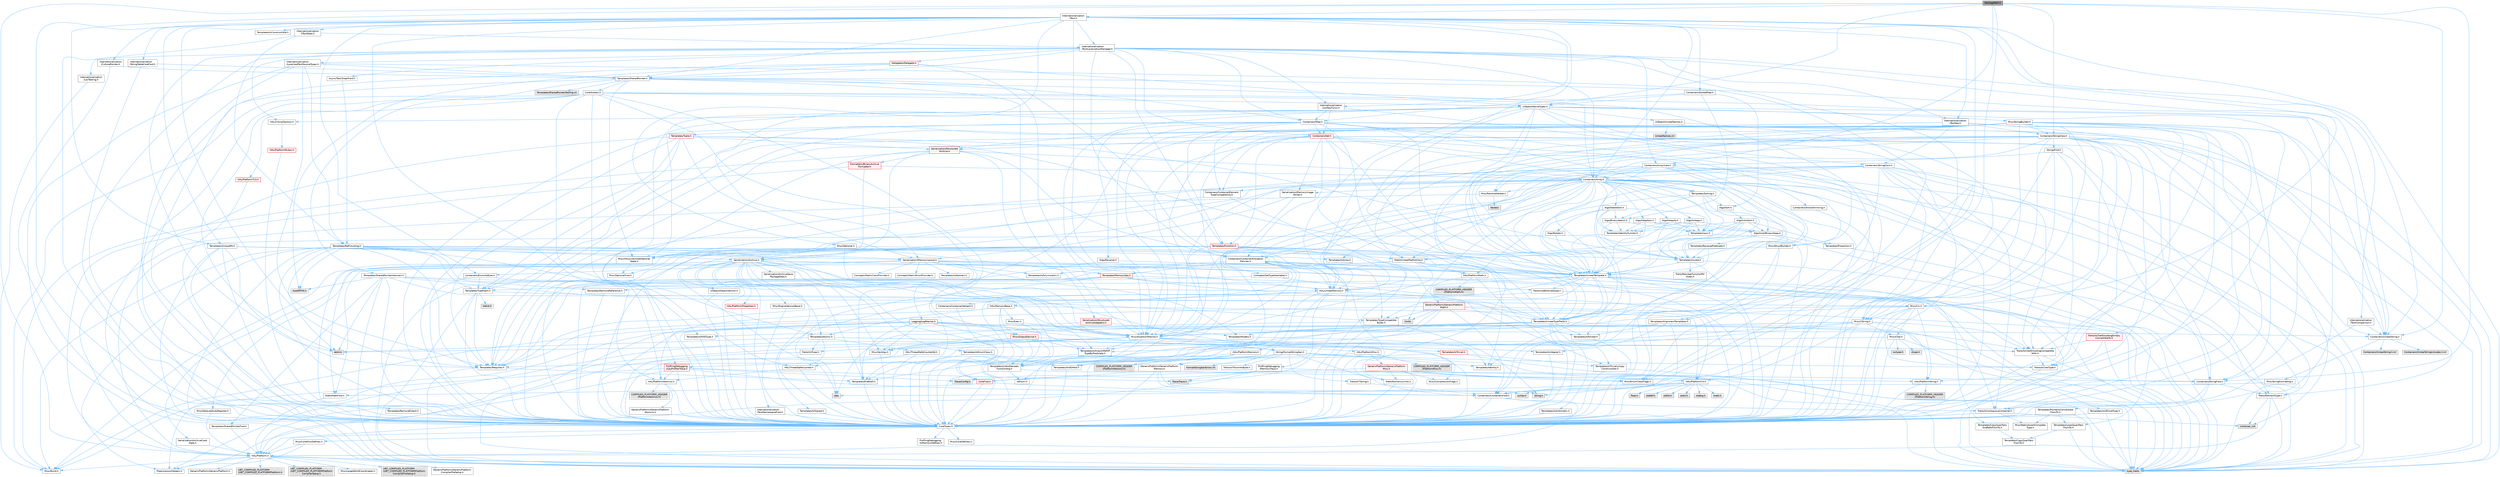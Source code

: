 digraph "PackagePath.h"
{
 // INTERACTIVE_SVG=YES
 // LATEX_PDF_SIZE
  bgcolor="transparent";
  edge [fontname=Helvetica,fontsize=10,labelfontname=Helvetica,labelfontsize=10];
  node [fontname=Helvetica,fontsize=10,shape=box,height=0.2,width=0.4];
  Node1 [id="Node000001",label="PackagePath.h",height=0.2,width=0.4,color="gray40", fillcolor="grey60", style="filled", fontcolor="black",tooltip=" "];
  Node1 -> Node2 [id="edge1_Node000001_Node000002",color="steelblue1",style="solid",tooltip=" "];
  Node2 [id="Node000002",label="Containers/ArrayView.h",height=0.2,width=0.4,color="grey40", fillcolor="white", style="filled",URL="$d7/df4/ArrayView_8h.html",tooltip=" "];
  Node2 -> Node3 [id="edge2_Node000002_Node000003",color="steelblue1",style="solid",tooltip=" "];
  Node3 [id="Node000003",label="CoreTypes.h",height=0.2,width=0.4,color="grey40", fillcolor="white", style="filled",URL="$dc/dec/CoreTypes_8h.html",tooltip=" "];
  Node3 -> Node4 [id="edge3_Node000003_Node000004",color="steelblue1",style="solid",tooltip=" "];
  Node4 [id="Node000004",label="HAL/Platform.h",height=0.2,width=0.4,color="grey40", fillcolor="white", style="filled",URL="$d9/dd0/Platform_8h.html",tooltip=" "];
  Node4 -> Node5 [id="edge4_Node000004_Node000005",color="steelblue1",style="solid",tooltip=" "];
  Node5 [id="Node000005",label="Misc/Build.h",height=0.2,width=0.4,color="grey40", fillcolor="white", style="filled",URL="$d3/dbb/Build_8h.html",tooltip=" "];
  Node4 -> Node6 [id="edge5_Node000004_Node000006",color="steelblue1",style="solid",tooltip=" "];
  Node6 [id="Node000006",label="Misc/LargeWorldCoordinates.h",height=0.2,width=0.4,color="grey40", fillcolor="white", style="filled",URL="$d2/dcb/LargeWorldCoordinates_8h.html",tooltip=" "];
  Node4 -> Node7 [id="edge6_Node000004_Node000007",color="steelblue1",style="solid",tooltip=" "];
  Node7 [id="Node000007",label="type_traits",height=0.2,width=0.4,color="grey60", fillcolor="#E0E0E0", style="filled",tooltip=" "];
  Node4 -> Node8 [id="edge7_Node000004_Node000008",color="steelblue1",style="solid",tooltip=" "];
  Node8 [id="Node000008",label="PreprocessorHelpers.h",height=0.2,width=0.4,color="grey40", fillcolor="white", style="filled",URL="$db/ddb/PreprocessorHelpers_8h.html",tooltip=" "];
  Node4 -> Node9 [id="edge8_Node000004_Node000009",color="steelblue1",style="solid",tooltip=" "];
  Node9 [id="Node000009",label="UBT_COMPILED_PLATFORM\l/UBT_COMPILED_PLATFORMPlatform\lCompilerPreSetup.h",height=0.2,width=0.4,color="grey60", fillcolor="#E0E0E0", style="filled",tooltip=" "];
  Node4 -> Node10 [id="edge9_Node000004_Node000010",color="steelblue1",style="solid",tooltip=" "];
  Node10 [id="Node000010",label="GenericPlatform/GenericPlatform\lCompilerPreSetup.h",height=0.2,width=0.4,color="grey40", fillcolor="white", style="filled",URL="$d9/dc8/GenericPlatformCompilerPreSetup_8h.html",tooltip=" "];
  Node4 -> Node11 [id="edge10_Node000004_Node000011",color="steelblue1",style="solid",tooltip=" "];
  Node11 [id="Node000011",label="GenericPlatform/GenericPlatform.h",height=0.2,width=0.4,color="grey40", fillcolor="white", style="filled",URL="$d6/d84/GenericPlatform_8h.html",tooltip=" "];
  Node4 -> Node12 [id="edge11_Node000004_Node000012",color="steelblue1",style="solid",tooltip=" "];
  Node12 [id="Node000012",label="UBT_COMPILED_PLATFORM\l/UBT_COMPILED_PLATFORMPlatform.h",height=0.2,width=0.4,color="grey60", fillcolor="#E0E0E0", style="filled",tooltip=" "];
  Node4 -> Node13 [id="edge12_Node000004_Node000013",color="steelblue1",style="solid",tooltip=" "];
  Node13 [id="Node000013",label="UBT_COMPILED_PLATFORM\l/UBT_COMPILED_PLATFORMPlatform\lCompilerSetup.h",height=0.2,width=0.4,color="grey60", fillcolor="#E0E0E0", style="filled",tooltip=" "];
  Node3 -> Node14 [id="edge13_Node000003_Node000014",color="steelblue1",style="solid",tooltip=" "];
  Node14 [id="Node000014",label="ProfilingDebugging\l/UMemoryDefines.h",height=0.2,width=0.4,color="grey40", fillcolor="white", style="filled",URL="$d2/da2/UMemoryDefines_8h.html",tooltip=" "];
  Node3 -> Node15 [id="edge14_Node000003_Node000015",color="steelblue1",style="solid",tooltip=" "];
  Node15 [id="Node000015",label="Misc/CoreMiscDefines.h",height=0.2,width=0.4,color="grey40", fillcolor="white", style="filled",URL="$da/d38/CoreMiscDefines_8h.html",tooltip=" "];
  Node15 -> Node4 [id="edge15_Node000015_Node000004",color="steelblue1",style="solid",tooltip=" "];
  Node15 -> Node8 [id="edge16_Node000015_Node000008",color="steelblue1",style="solid",tooltip=" "];
  Node3 -> Node16 [id="edge17_Node000003_Node000016",color="steelblue1",style="solid",tooltip=" "];
  Node16 [id="Node000016",label="Misc/CoreDefines.h",height=0.2,width=0.4,color="grey40", fillcolor="white", style="filled",URL="$d3/dd2/CoreDefines_8h.html",tooltip=" "];
  Node2 -> Node17 [id="edge18_Node000002_Node000017",color="steelblue1",style="solid",tooltip=" "];
  Node17 [id="Node000017",label="Containers/ContainersFwd.h",height=0.2,width=0.4,color="grey40", fillcolor="white", style="filled",URL="$d4/d0a/ContainersFwd_8h.html",tooltip=" "];
  Node17 -> Node4 [id="edge19_Node000017_Node000004",color="steelblue1",style="solid",tooltip=" "];
  Node17 -> Node3 [id="edge20_Node000017_Node000003",color="steelblue1",style="solid",tooltip=" "];
  Node17 -> Node18 [id="edge21_Node000017_Node000018",color="steelblue1",style="solid",tooltip=" "];
  Node18 [id="Node000018",label="Traits/IsContiguousContainer.h",height=0.2,width=0.4,color="grey40", fillcolor="white", style="filled",URL="$d5/d3c/IsContiguousContainer_8h.html",tooltip=" "];
  Node18 -> Node3 [id="edge22_Node000018_Node000003",color="steelblue1",style="solid",tooltip=" "];
  Node18 -> Node19 [id="edge23_Node000018_Node000019",color="steelblue1",style="solid",tooltip=" "];
  Node19 [id="Node000019",label="Misc/StaticAssertComplete\lType.h",height=0.2,width=0.4,color="grey40", fillcolor="white", style="filled",URL="$d5/d4e/StaticAssertCompleteType_8h.html",tooltip=" "];
  Node18 -> Node20 [id="edge24_Node000018_Node000020",color="steelblue1",style="solid",tooltip=" "];
  Node20 [id="Node000020",label="initializer_list",height=0.2,width=0.4,color="grey60", fillcolor="#E0E0E0", style="filled",tooltip=" "];
  Node2 -> Node21 [id="edge25_Node000002_Node000021",color="steelblue1",style="solid",tooltip=" "];
  Node21 [id="Node000021",label="Misc/AssertionMacros.h",height=0.2,width=0.4,color="grey40", fillcolor="white", style="filled",URL="$d0/dfa/AssertionMacros_8h.html",tooltip=" "];
  Node21 -> Node3 [id="edge26_Node000021_Node000003",color="steelblue1",style="solid",tooltip=" "];
  Node21 -> Node4 [id="edge27_Node000021_Node000004",color="steelblue1",style="solid",tooltip=" "];
  Node21 -> Node22 [id="edge28_Node000021_Node000022",color="steelblue1",style="solid",tooltip=" "];
  Node22 [id="Node000022",label="HAL/PlatformMisc.h",height=0.2,width=0.4,color="grey40", fillcolor="white", style="filled",URL="$d0/df5/PlatformMisc_8h.html",tooltip=" "];
  Node22 -> Node3 [id="edge29_Node000022_Node000003",color="steelblue1",style="solid",tooltip=" "];
  Node22 -> Node23 [id="edge30_Node000022_Node000023",color="steelblue1",style="solid",tooltip=" "];
  Node23 [id="Node000023",label="GenericPlatform/GenericPlatform\lMisc.h",height=0.2,width=0.4,color="red", fillcolor="#FFF0F0", style="filled",URL="$db/d9a/GenericPlatformMisc_8h.html",tooltip=" "];
  Node23 -> Node24 [id="edge31_Node000023_Node000024",color="steelblue1",style="solid",tooltip=" "];
  Node24 [id="Node000024",label="Containers/StringFwd.h",height=0.2,width=0.4,color="grey40", fillcolor="white", style="filled",URL="$df/d37/StringFwd_8h.html",tooltip=" "];
  Node24 -> Node3 [id="edge32_Node000024_Node000003",color="steelblue1",style="solid",tooltip=" "];
  Node24 -> Node25 [id="edge33_Node000024_Node000025",color="steelblue1",style="solid",tooltip=" "];
  Node25 [id="Node000025",label="Traits/ElementType.h",height=0.2,width=0.4,color="grey40", fillcolor="white", style="filled",URL="$d5/d4f/ElementType_8h.html",tooltip=" "];
  Node25 -> Node4 [id="edge34_Node000025_Node000004",color="steelblue1",style="solid",tooltip=" "];
  Node25 -> Node20 [id="edge35_Node000025_Node000020",color="steelblue1",style="solid",tooltip=" "];
  Node25 -> Node7 [id="edge36_Node000025_Node000007",color="steelblue1",style="solid",tooltip=" "];
  Node24 -> Node18 [id="edge37_Node000024_Node000018",color="steelblue1",style="solid",tooltip=" "];
  Node23 -> Node26 [id="edge38_Node000023_Node000026",color="steelblue1",style="solid",tooltip=" "];
  Node26 [id="Node000026",label="CoreFwd.h",height=0.2,width=0.4,color="red", fillcolor="#FFF0F0", style="filled",URL="$d1/d1e/CoreFwd_8h.html",tooltip=" "];
  Node26 -> Node3 [id="edge39_Node000026_Node000003",color="steelblue1",style="solid",tooltip=" "];
  Node26 -> Node17 [id="edge40_Node000026_Node000017",color="steelblue1",style="solid",tooltip=" "];
  Node26 -> Node27 [id="edge41_Node000026_Node000027",color="steelblue1",style="solid",tooltip=" "];
  Node27 [id="Node000027",label="Math/MathFwd.h",height=0.2,width=0.4,color="grey40", fillcolor="white", style="filled",URL="$d2/d10/MathFwd_8h.html",tooltip=" "];
  Node27 -> Node4 [id="edge42_Node000027_Node000004",color="steelblue1",style="solid",tooltip=" "];
  Node23 -> Node3 [id="edge43_Node000023_Node000003",color="steelblue1",style="solid",tooltip=" "];
  Node23 -> Node30 [id="edge44_Node000023_Node000030",color="steelblue1",style="solid",tooltip=" "];
  Node30 [id="Node000030",label="HAL/PlatformCrt.h",height=0.2,width=0.4,color="grey40", fillcolor="white", style="filled",URL="$d8/d75/PlatformCrt_8h.html",tooltip=" "];
  Node30 -> Node31 [id="edge45_Node000030_Node000031",color="steelblue1",style="solid",tooltip=" "];
  Node31 [id="Node000031",label="new",height=0.2,width=0.4,color="grey60", fillcolor="#E0E0E0", style="filled",tooltip=" "];
  Node30 -> Node32 [id="edge46_Node000030_Node000032",color="steelblue1",style="solid",tooltip=" "];
  Node32 [id="Node000032",label="wchar.h",height=0.2,width=0.4,color="grey60", fillcolor="#E0E0E0", style="filled",tooltip=" "];
  Node30 -> Node33 [id="edge47_Node000030_Node000033",color="steelblue1",style="solid",tooltip=" "];
  Node33 [id="Node000033",label="stddef.h",height=0.2,width=0.4,color="grey60", fillcolor="#E0E0E0", style="filled",tooltip=" "];
  Node30 -> Node34 [id="edge48_Node000030_Node000034",color="steelblue1",style="solid",tooltip=" "];
  Node34 [id="Node000034",label="stdlib.h",height=0.2,width=0.4,color="grey60", fillcolor="#E0E0E0", style="filled",tooltip=" "];
  Node30 -> Node35 [id="edge49_Node000030_Node000035",color="steelblue1",style="solid",tooltip=" "];
  Node35 [id="Node000035",label="stdio.h",height=0.2,width=0.4,color="grey60", fillcolor="#E0E0E0", style="filled",tooltip=" "];
  Node30 -> Node36 [id="edge50_Node000030_Node000036",color="steelblue1",style="solid",tooltip=" "];
  Node36 [id="Node000036",label="stdarg.h",height=0.2,width=0.4,color="grey60", fillcolor="#E0E0E0", style="filled",tooltip=" "];
  Node30 -> Node37 [id="edge51_Node000030_Node000037",color="steelblue1",style="solid",tooltip=" "];
  Node37 [id="Node000037",label="math.h",height=0.2,width=0.4,color="grey60", fillcolor="#E0E0E0", style="filled",tooltip=" "];
  Node30 -> Node38 [id="edge52_Node000030_Node000038",color="steelblue1",style="solid",tooltip=" "];
  Node38 [id="Node000038",label="float.h",height=0.2,width=0.4,color="grey60", fillcolor="#E0E0E0", style="filled",tooltip=" "];
  Node30 -> Node39 [id="edge53_Node000030_Node000039",color="steelblue1",style="solid",tooltip=" "];
  Node39 [id="Node000039",label="string.h",height=0.2,width=0.4,color="grey60", fillcolor="#E0E0E0", style="filled",tooltip=" "];
  Node23 -> Node40 [id="edge54_Node000023_Node000040",color="steelblue1",style="solid",tooltip=" "];
  Node40 [id="Node000040",label="Math/NumericLimits.h",height=0.2,width=0.4,color="grey40", fillcolor="white", style="filled",URL="$df/d1b/NumericLimits_8h.html",tooltip=" "];
  Node40 -> Node3 [id="edge55_Node000040_Node000003",color="steelblue1",style="solid",tooltip=" "];
  Node23 -> Node41 [id="edge56_Node000023_Node000041",color="steelblue1",style="solid",tooltip=" "];
  Node41 [id="Node000041",label="Misc/CompressionFlags.h",height=0.2,width=0.4,color="grey40", fillcolor="white", style="filled",URL="$d9/d76/CompressionFlags_8h.html",tooltip=" "];
  Node23 -> Node42 [id="edge57_Node000023_Node000042",color="steelblue1",style="solid",tooltip=" "];
  Node42 [id="Node000042",label="Misc/EnumClassFlags.h",height=0.2,width=0.4,color="grey40", fillcolor="white", style="filled",URL="$d8/de7/EnumClassFlags_8h.html",tooltip=" "];
  Node22 -> Node45 [id="edge58_Node000022_Node000045",color="steelblue1",style="solid",tooltip=" "];
  Node45 [id="Node000045",label="COMPILED_PLATFORM_HEADER\l(PlatformMisc.h)",height=0.2,width=0.4,color="grey60", fillcolor="#E0E0E0", style="filled",tooltip=" "];
  Node22 -> Node46 [id="edge59_Node000022_Node000046",color="steelblue1",style="solid",tooltip=" "];
  Node46 [id="Node000046",label="ProfilingDebugging\l/CpuProfilerTrace.h",height=0.2,width=0.4,color="red", fillcolor="#FFF0F0", style="filled",URL="$da/dcb/CpuProfilerTrace_8h.html",tooltip=" "];
  Node46 -> Node3 [id="edge60_Node000046_Node000003",color="steelblue1",style="solid",tooltip=" "];
  Node46 -> Node17 [id="edge61_Node000046_Node000017",color="steelblue1",style="solid",tooltip=" "];
  Node46 -> Node47 [id="edge62_Node000046_Node000047",color="steelblue1",style="solid",tooltip=" "];
  Node47 [id="Node000047",label="HAL/PlatformAtomics.h",height=0.2,width=0.4,color="grey40", fillcolor="white", style="filled",URL="$d3/d36/PlatformAtomics_8h.html",tooltip=" "];
  Node47 -> Node3 [id="edge63_Node000047_Node000003",color="steelblue1",style="solid",tooltip=" "];
  Node47 -> Node48 [id="edge64_Node000047_Node000048",color="steelblue1",style="solid",tooltip=" "];
  Node48 [id="Node000048",label="GenericPlatform/GenericPlatform\lAtomics.h",height=0.2,width=0.4,color="grey40", fillcolor="white", style="filled",URL="$da/d72/GenericPlatformAtomics_8h.html",tooltip=" "];
  Node48 -> Node3 [id="edge65_Node000048_Node000003",color="steelblue1",style="solid",tooltip=" "];
  Node47 -> Node49 [id="edge66_Node000047_Node000049",color="steelblue1",style="solid",tooltip=" "];
  Node49 [id="Node000049",label="COMPILED_PLATFORM_HEADER\l(PlatformAtomics.h)",height=0.2,width=0.4,color="grey60", fillcolor="#E0E0E0", style="filled",tooltip=" "];
  Node46 -> Node8 [id="edge67_Node000046_Node000008",color="steelblue1",style="solid",tooltip=" "];
  Node46 -> Node5 [id="edge68_Node000046_Node000005",color="steelblue1",style="solid",tooltip=" "];
  Node46 -> Node50 [id="edge69_Node000046_Node000050",color="steelblue1",style="solid",tooltip=" "];
  Node50 [id="Node000050",label="Trace/Config.h",height=0.2,width=0.4,color="grey60", fillcolor="#E0E0E0", style="filled",tooltip=" "];
  Node46 -> Node53 [id="edge70_Node000046_Node000053",color="steelblue1",style="solid",tooltip=" "];
  Node53 [id="Node000053",label="Trace/Trace.h",height=0.2,width=0.4,color="grey60", fillcolor="#E0E0E0", style="filled",tooltip=" "];
  Node21 -> Node8 [id="edge71_Node000021_Node000008",color="steelblue1",style="solid",tooltip=" "];
  Node21 -> Node54 [id="edge72_Node000021_Node000054",color="steelblue1",style="solid",tooltip=" "];
  Node54 [id="Node000054",label="Templates/EnableIf.h",height=0.2,width=0.4,color="grey40", fillcolor="white", style="filled",URL="$d7/d60/EnableIf_8h.html",tooltip=" "];
  Node54 -> Node3 [id="edge73_Node000054_Node000003",color="steelblue1",style="solid",tooltip=" "];
  Node21 -> Node55 [id="edge74_Node000021_Node000055",color="steelblue1",style="solid",tooltip=" "];
  Node55 [id="Node000055",label="Templates/IsArrayOrRefOf\lTypeByPredicate.h",height=0.2,width=0.4,color="grey40", fillcolor="white", style="filled",URL="$d6/da1/IsArrayOrRefOfTypeByPredicate_8h.html",tooltip=" "];
  Node55 -> Node3 [id="edge75_Node000055_Node000003",color="steelblue1",style="solid",tooltip=" "];
  Node21 -> Node56 [id="edge76_Node000021_Node000056",color="steelblue1",style="solid",tooltip=" "];
  Node56 [id="Node000056",label="Templates/IsValidVariadic\lFunctionArg.h",height=0.2,width=0.4,color="grey40", fillcolor="white", style="filled",URL="$d0/dc8/IsValidVariadicFunctionArg_8h.html",tooltip=" "];
  Node56 -> Node3 [id="edge77_Node000056_Node000003",color="steelblue1",style="solid",tooltip=" "];
  Node56 -> Node57 [id="edge78_Node000056_Node000057",color="steelblue1",style="solid",tooltip=" "];
  Node57 [id="Node000057",label="IsEnum.h",height=0.2,width=0.4,color="grey40", fillcolor="white", style="filled",URL="$d4/de5/IsEnum_8h.html",tooltip=" "];
  Node56 -> Node7 [id="edge79_Node000056_Node000007",color="steelblue1",style="solid",tooltip=" "];
  Node21 -> Node58 [id="edge80_Node000021_Node000058",color="steelblue1",style="solid",tooltip=" "];
  Node58 [id="Node000058",label="Traits/IsCharEncodingCompatible\lWith.h",height=0.2,width=0.4,color="grey40", fillcolor="white", style="filled",URL="$df/dd1/IsCharEncodingCompatibleWith_8h.html",tooltip=" "];
  Node58 -> Node7 [id="edge81_Node000058_Node000007",color="steelblue1",style="solid",tooltip=" "];
  Node58 -> Node59 [id="edge82_Node000058_Node000059",color="steelblue1",style="solid",tooltip=" "];
  Node59 [id="Node000059",label="Traits/IsCharType.h",height=0.2,width=0.4,color="grey40", fillcolor="white", style="filled",URL="$db/d51/IsCharType_8h.html",tooltip=" "];
  Node59 -> Node3 [id="edge83_Node000059_Node000003",color="steelblue1",style="solid",tooltip=" "];
  Node21 -> Node60 [id="edge84_Node000021_Node000060",color="steelblue1",style="solid",tooltip=" "];
  Node60 [id="Node000060",label="Misc/VarArgs.h",height=0.2,width=0.4,color="grey40", fillcolor="white", style="filled",URL="$d5/d6f/VarArgs_8h.html",tooltip=" "];
  Node60 -> Node3 [id="edge85_Node000060_Node000003",color="steelblue1",style="solid",tooltip=" "];
  Node21 -> Node61 [id="edge86_Node000021_Node000061",color="steelblue1",style="solid",tooltip=" "];
  Node61 [id="Node000061",label="String/FormatStringSan.h",height=0.2,width=0.4,color="grey40", fillcolor="white", style="filled",URL="$d3/d8b/FormatStringSan_8h.html",tooltip=" "];
  Node61 -> Node7 [id="edge87_Node000061_Node000007",color="steelblue1",style="solid",tooltip=" "];
  Node61 -> Node3 [id="edge88_Node000061_Node000003",color="steelblue1",style="solid",tooltip=" "];
  Node61 -> Node62 [id="edge89_Node000061_Node000062",color="steelblue1",style="solid",tooltip=" "];
  Node62 [id="Node000062",label="Templates/Requires.h",height=0.2,width=0.4,color="grey40", fillcolor="white", style="filled",URL="$dc/d96/Requires_8h.html",tooltip=" "];
  Node62 -> Node54 [id="edge90_Node000062_Node000054",color="steelblue1",style="solid",tooltip=" "];
  Node62 -> Node7 [id="edge91_Node000062_Node000007",color="steelblue1",style="solid",tooltip=" "];
  Node61 -> Node63 [id="edge92_Node000061_Node000063",color="steelblue1",style="solid",tooltip=" "];
  Node63 [id="Node000063",label="Templates/Identity.h",height=0.2,width=0.4,color="grey40", fillcolor="white", style="filled",URL="$d0/dd5/Identity_8h.html",tooltip=" "];
  Node61 -> Node56 [id="edge93_Node000061_Node000056",color="steelblue1",style="solid",tooltip=" "];
  Node61 -> Node59 [id="edge94_Node000061_Node000059",color="steelblue1",style="solid",tooltip=" "];
  Node61 -> Node64 [id="edge95_Node000061_Node000064",color="steelblue1",style="solid",tooltip=" "];
  Node64 [id="Node000064",label="Traits/IsTEnumAsByte.h",height=0.2,width=0.4,color="grey40", fillcolor="white", style="filled",URL="$d1/de6/IsTEnumAsByte_8h.html",tooltip=" "];
  Node61 -> Node65 [id="edge96_Node000061_Node000065",color="steelblue1",style="solid",tooltip=" "];
  Node65 [id="Node000065",label="Traits/IsTString.h",height=0.2,width=0.4,color="grey40", fillcolor="white", style="filled",URL="$d0/df8/IsTString_8h.html",tooltip=" "];
  Node65 -> Node17 [id="edge97_Node000065_Node000017",color="steelblue1",style="solid",tooltip=" "];
  Node61 -> Node17 [id="edge98_Node000061_Node000017",color="steelblue1",style="solid",tooltip=" "];
  Node61 -> Node66 [id="edge99_Node000061_Node000066",color="steelblue1",style="solid",tooltip=" "];
  Node66 [id="Node000066",label="FormatStringSanErrors.inl",height=0.2,width=0.4,color="grey60", fillcolor="#E0E0E0", style="filled",tooltip=" "];
  Node21 -> Node67 [id="edge100_Node000021_Node000067",color="steelblue1",style="solid",tooltip=" "];
  Node67 [id="Node000067",label="atomic",height=0.2,width=0.4,color="grey60", fillcolor="#E0E0E0", style="filled",tooltip=" "];
  Node2 -> Node68 [id="edge101_Node000002_Node000068",color="steelblue1",style="solid",tooltip=" "];
  Node68 [id="Node000068",label="Misc/ReverseIterate.h",height=0.2,width=0.4,color="grey40", fillcolor="white", style="filled",URL="$db/de3/ReverseIterate_8h.html",tooltip=" "];
  Node68 -> Node4 [id="edge102_Node000068_Node000004",color="steelblue1",style="solid",tooltip=" "];
  Node68 -> Node69 [id="edge103_Node000068_Node000069",color="steelblue1",style="solid",tooltip=" "];
  Node69 [id="Node000069",label="iterator",height=0.2,width=0.4,color="grey60", fillcolor="#E0E0E0", style="filled",tooltip=" "];
  Node2 -> Node70 [id="edge104_Node000002_Node000070",color="steelblue1",style="solid",tooltip=" "];
  Node70 [id="Node000070",label="Misc/IntrusiveUnsetOptional\lState.h",height=0.2,width=0.4,color="grey40", fillcolor="white", style="filled",URL="$d2/d0a/IntrusiveUnsetOptionalState_8h.html",tooltip=" "];
  Node70 -> Node71 [id="edge105_Node000070_Node000071",color="steelblue1",style="solid",tooltip=" "];
  Node71 [id="Node000071",label="Misc/OptionalFwd.h",height=0.2,width=0.4,color="grey40", fillcolor="white", style="filled",URL="$dc/d50/OptionalFwd_8h.html",tooltip=" "];
  Node2 -> Node72 [id="edge106_Node000002_Node000072",color="steelblue1",style="solid",tooltip=" "];
  Node72 [id="Node000072",label="Templates/Invoke.h",height=0.2,width=0.4,color="grey40", fillcolor="white", style="filled",URL="$d7/deb/Invoke_8h.html",tooltip=" "];
  Node72 -> Node3 [id="edge107_Node000072_Node000003",color="steelblue1",style="solid",tooltip=" "];
  Node72 -> Node73 [id="edge108_Node000072_Node000073",color="steelblue1",style="solid",tooltip=" "];
  Node73 [id="Node000073",label="Traits/MemberFunctionPtr\lOuter.h",height=0.2,width=0.4,color="grey40", fillcolor="white", style="filled",URL="$db/da7/MemberFunctionPtrOuter_8h.html",tooltip=" "];
  Node72 -> Node74 [id="edge109_Node000072_Node000074",color="steelblue1",style="solid",tooltip=" "];
  Node74 [id="Node000074",label="Templates/UnrealTemplate.h",height=0.2,width=0.4,color="grey40", fillcolor="white", style="filled",URL="$d4/d24/UnrealTemplate_8h.html",tooltip=" "];
  Node74 -> Node3 [id="edge110_Node000074_Node000003",color="steelblue1",style="solid",tooltip=" "];
  Node74 -> Node75 [id="edge111_Node000074_Node000075",color="steelblue1",style="solid",tooltip=" "];
  Node75 [id="Node000075",label="Templates/IsPointer.h",height=0.2,width=0.4,color="grey40", fillcolor="white", style="filled",URL="$d7/d05/IsPointer_8h.html",tooltip=" "];
  Node75 -> Node3 [id="edge112_Node000075_Node000003",color="steelblue1",style="solid",tooltip=" "];
  Node74 -> Node76 [id="edge113_Node000074_Node000076",color="steelblue1",style="solid",tooltip=" "];
  Node76 [id="Node000076",label="HAL/UnrealMemory.h",height=0.2,width=0.4,color="grey40", fillcolor="white", style="filled",URL="$d9/d96/UnrealMemory_8h.html",tooltip=" "];
  Node76 -> Node3 [id="edge114_Node000076_Node000003",color="steelblue1",style="solid",tooltip=" "];
  Node76 -> Node77 [id="edge115_Node000076_Node000077",color="steelblue1",style="solid",tooltip=" "];
  Node77 [id="Node000077",label="GenericPlatform/GenericPlatform\lMemory.h",height=0.2,width=0.4,color="grey40", fillcolor="white", style="filled",URL="$dd/d22/GenericPlatformMemory_8h.html",tooltip=" "];
  Node77 -> Node26 [id="edge116_Node000077_Node000026",color="steelblue1",style="solid",tooltip=" "];
  Node77 -> Node3 [id="edge117_Node000077_Node000003",color="steelblue1",style="solid",tooltip=" "];
  Node77 -> Node78 [id="edge118_Node000077_Node000078",color="steelblue1",style="solid",tooltip=" "];
  Node78 [id="Node000078",label="HAL/PlatformString.h",height=0.2,width=0.4,color="grey40", fillcolor="white", style="filled",URL="$db/db5/PlatformString_8h.html",tooltip=" "];
  Node78 -> Node3 [id="edge119_Node000078_Node000003",color="steelblue1",style="solid",tooltip=" "];
  Node78 -> Node79 [id="edge120_Node000078_Node000079",color="steelblue1",style="solid",tooltip=" "];
  Node79 [id="Node000079",label="COMPILED_PLATFORM_HEADER\l(PlatformString.h)",height=0.2,width=0.4,color="grey60", fillcolor="#E0E0E0", style="filled",tooltip=" "];
  Node77 -> Node39 [id="edge121_Node000077_Node000039",color="steelblue1",style="solid",tooltip=" "];
  Node77 -> Node32 [id="edge122_Node000077_Node000032",color="steelblue1",style="solid",tooltip=" "];
  Node76 -> Node80 [id="edge123_Node000076_Node000080",color="steelblue1",style="solid",tooltip=" "];
  Node80 [id="Node000080",label="HAL/MemoryBase.h",height=0.2,width=0.4,color="grey40", fillcolor="white", style="filled",URL="$d6/d9f/MemoryBase_8h.html",tooltip=" "];
  Node80 -> Node3 [id="edge124_Node000080_Node000003",color="steelblue1",style="solid",tooltip=" "];
  Node80 -> Node47 [id="edge125_Node000080_Node000047",color="steelblue1",style="solid",tooltip=" "];
  Node80 -> Node30 [id="edge126_Node000080_Node000030",color="steelblue1",style="solid",tooltip=" "];
  Node80 -> Node81 [id="edge127_Node000080_Node000081",color="steelblue1",style="solid",tooltip=" "];
  Node81 [id="Node000081",label="Misc/Exec.h",height=0.2,width=0.4,color="grey40", fillcolor="white", style="filled",URL="$de/ddb/Exec_8h.html",tooltip=" "];
  Node81 -> Node3 [id="edge128_Node000081_Node000003",color="steelblue1",style="solid",tooltip=" "];
  Node81 -> Node21 [id="edge129_Node000081_Node000021",color="steelblue1",style="solid",tooltip=" "];
  Node80 -> Node82 [id="edge130_Node000080_Node000082",color="steelblue1",style="solid",tooltip=" "];
  Node82 [id="Node000082",label="Misc/OutputDevice.h",height=0.2,width=0.4,color="red", fillcolor="#FFF0F0", style="filled",URL="$d7/d32/OutputDevice_8h.html",tooltip=" "];
  Node82 -> Node26 [id="edge131_Node000082_Node000026",color="steelblue1",style="solid",tooltip=" "];
  Node82 -> Node3 [id="edge132_Node000082_Node000003",color="steelblue1",style="solid",tooltip=" "];
  Node82 -> Node60 [id="edge133_Node000082_Node000060",color="steelblue1",style="solid",tooltip=" "];
  Node82 -> Node55 [id="edge134_Node000082_Node000055",color="steelblue1",style="solid",tooltip=" "];
  Node82 -> Node56 [id="edge135_Node000082_Node000056",color="steelblue1",style="solid",tooltip=" "];
  Node82 -> Node58 [id="edge136_Node000082_Node000058",color="steelblue1",style="solid",tooltip=" "];
  Node80 -> Node84 [id="edge137_Node000080_Node000084",color="steelblue1",style="solid",tooltip=" "];
  Node84 [id="Node000084",label="Templates/Atomic.h",height=0.2,width=0.4,color="grey40", fillcolor="white", style="filled",URL="$d3/d91/Atomic_8h.html",tooltip=" "];
  Node84 -> Node85 [id="edge138_Node000084_Node000085",color="steelblue1",style="solid",tooltip=" "];
  Node85 [id="Node000085",label="HAL/ThreadSafeCounter.h",height=0.2,width=0.4,color="grey40", fillcolor="white", style="filled",URL="$dc/dc9/ThreadSafeCounter_8h.html",tooltip=" "];
  Node85 -> Node3 [id="edge139_Node000085_Node000003",color="steelblue1",style="solid",tooltip=" "];
  Node85 -> Node47 [id="edge140_Node000085_Node000047",color="steelblue1",style="solid",tooltip=" "];
  Node84 -> Node86 [id="edge141_Node000084_Node000086",color="steelblue1",style="solid",tooltip=" "];
  Node86 [id="Node000086",label="HAL/ThreadSafeCounter64.h",height=0.2,width=0.4,color="grey40", fillcolor="white", style="filled",URL="$d0/d12/ThreadSafeCounter64_8h.html",tooltip=" "];
  Node86 -> Node3 [id="edge142_Node000086_Node000003",color="steelblue1",style="solid",tooltip=" "];
  Node86 -> Node85 [id="edge143_Node000086_Node000085",color="steelblue1",style="solid",tooltip=" "];
  Node84 -> Node87 [id="edge144_Node000084_Node000087",color="steelblue1",style="solid",tooltip=" "];
  Node87 [id="Node000087",label="Templates/IsIntegral.h",height=0.2,width=0.4,color="grey40", fillcolor="white", style="filled",URL="$da/d64/IsIntegral_8h.html",tooltip=" "];
  Node87 -> Node3 [id="edge145_Node000087_Node000003",color="steelblue1",style="solid",tooltip=" "];
  Node84 -> Node88 [id="edge146_Node000084_Node000088",color="steelblue1",style="solid",tooltip=" "];
  Node88 [id="Node000088",label="Templates/IsTrivial.h",height=0.2,width=0.4,color="red", fillcolor="#FFF0F0", style="filled",URL="$da/d4c/IsTrivial_8h.html",tooltip=" "];
  Node88 -> Node89 [id="edge147_Node000088_Node000089",color="steelblue1",style="solid",tooltip=" "];
  Node89 [id="Node000089",label="Templates/AndOrNot.h",height=0.2,width=0.4,color="grey40", fillcolor="white", style="filled",URL="$db/d0a/AndOrNot_8h.html",tooltip=" "];
  Node89 -> Node3 [id="edge148_Node000089_Node000003",color="steelblue1",style="solid",tooltip=" "];
  Node88 -> Node90 [id="edge149_Node000088_Node000090",color="steelblue1",style="solid",tooltip=" "];
  Node90 [id="Node000090",label="Templates/IsTriviallyCopy\lConstructible.h",height=0.2,width=0.4,color="grey40", fillcolor="white", style="filled",URL="$d3/d78/IsTriviallyCopyConstructible_8h.html",tooltip=" "];
  Node90 -> Node3 [id="edge150_Node000090_Node000003",color="steelblue1",style="solid",tooltip=" "];
  Node90 -> Node7 [id="edge151_Node000090_Node000007",color="steelblue1",style="solid",tooltip=" "];
  Node88 -> Node7 [id="edge152_Node000088_Node000007",color="steelblue1",style="solid",tooltip=" "];
  Node84 -> Node92 [id="edge153_Node000084_Node000092",color="steelblue1",style="solid",tooltip=" "];
  Node92 [id="Node000092",label="Traits/IntType.h",height=0.2,width=0.4,color="grey40", fillcolor="white", style="filled",URL="$d7/deb/IntType_8h.html",tooltip=" "];
  Node92 -> Node4 [id="edge154_Node000092_Node000004",color="steelblue1",style="solid",tooltip=" "];
  Node84 -> Node67 [id="edge155_Node000084_Node000067",color="steelblue1",style="solid",tooltip=" "];
  Node76 -> Node93 [id="edge156_Node000076_Node000093",color="steelblue1",style="solid",tooltip=" "];
  Node93 [id="Node000093",label="HAL/PlatformMemory.h",height=0.2,width=0.4,color="grey40", fillcolor="white", style="filled",URL="$de/d68/PlatformMemory_8h.html",tooltip=" "];
  Node93 -> Node3 [id="edge157_Node000093_Node000003",color="steelblue1",style="solid",tooltip=" "];
  Node93 -> Node77 [id="edge158_Node000093_Node000077",color="steelblue1",style="solid",tooltip=" "];
  Node93 -> Node94 [id="edge159_Node000093_Node000094",color="steelblue1",style="solid",tooltip=" "];
  Node94 [id="Node000094",label="COMPILED_PLATFORM_HEADER\l(PlatformMemory.h)",height=0.2,width=0.4,color="grey60", fillcolor="#E0E0E0", style="filled",tooltip=" "];
  Node76 -> Node95 [id="edge160_Node000076_Node000095",color="steelblue1",style="solid",tooltip=" "];
  Node95 [id="Node000095",label="ProfilingDebugging\l/MemoryTrace.h",height=0.2,width=0.4,color="grey40", fillcolor="white", style="filled",URL="$da/dd7/MemoryTrace_8h.html",tooltip=" "];
  Node95 -> Node4 [id="edge161_Node000095_Node000004",color="steelblue1",style="solid",tooltip=" "];
  Node95 -> Node42 [id="edge162_Node000095_Node000042",color="steelblue1",style="solid",tooltip=" "];
  Node95 -> Node50 [id="edge163_Node000095_Node000050",color="steelblue1",style="solid",tooltip=" "];
  Node95 -> Node53 [id="edge164_Node000095_Node000053",color="steelblue1",style="solid",tooltip=" "];
  Node76 -> Node75 [id="edge165_Node000076_Node000075",color="steelblue1",style="solid",tooltip=" "];
  Node74 -> Node96 [id="edge166_Node000074_Node000096",color="steelblue1",style="solid",tooltip=" "];
  Node96 [id="Node000096",label="Templates/CopyQualifiers\lAndRefsFromTo.h",height=0.2,width=0.4,color="grey40", fillcolor="white", style="filled",URL="$d3/db3/CopyQualifiersAndRefsFromTo_8h.html",tooltip=" "];
  Node96 -> Node97 [id="edge167_Node000096_Node000097",color="steelblue1",style="solid",tooltip=" "];
  Node97 [id="Node000097",label="Templates/CopyQualifiers\lFromTo.h",height=0.2,width=0.4,color="grey40", fillcolor="white", style="filled",URL="$d5/db4/CopyQualifiersFromTo_8h.html",tooltip=" "];
  Node74 -> Node98 [id="edge168_Node000074_Node000098",color="steelblue1",style="solid",tooltip=" "];
  Node98 [id="Node000098",label="Templates/UnrealTypeTraits.h",height=0.2,width=0.4,color="grey40", fillcolor="white", style="filled",URL="$d2/d2d/UnrealTypeTraits_8h.html",tooltip=" "];
  Node98 -> Node3 [id="edge169_Node000098_Node000003",color="steelblue1",style="solid",tooltip=" "];
  Node98 -> Node75 [id="edge170_Node000098_Node000075",color="steelblue1",style="solid",tooltip=" "];
  Node98 -> Node21 [id="edge171_Node000098_Node000021",color="steelblue1",style="solid",tooltip=" "];
  Node98 -> Node89 [id="edge172_Node000098_Node000089",color="steelblue1",style="solid",tooltip=" "];
  Node98 -> Node54 [id="edge173_Node000098_Node000054",color="steelblue1",style="solid",tooltip=" "];
  Node98 -> Node99 [id="edge174_Node000098_Node000099",color="steelblue1",style="solid",tooltip=" "];
  Node99 [id="Node000099",label="Templates/IsArithmetic.h",height=0.2,width=0.4,color="grey40", fillcolor="white", style="filled",URL="$d2/d5d/IsArithmetic_8h.html",tooltip=" "];
  Node99 -> Node3 [id="edge175_Node000099_Node000003",color="steelblue1",style="solid",tooltip=" "];
  Node98 -> Node57 [id="edge176_Node000098_Node000057",color="steelblue1",style="solid",tooltip=" "];
  Node98 -> Node100 [id="edge177_Node000098_Node000100",color="steelblue1",style="solid",tooltip=" "];
  Node100 [id="Node000100",label="Templates/Models.h",height=0.2,width=0.4,color="grey40", fillcolor="white", style="filled",URL="$d3/d0c/Models_8h.html",tooltip=" "];
  Node100 -> Node63 [id="edge178_Node000100_Node000063",color="steelblue1",style="solid",tooltip=" "];
  Node98 -> Node101 [id="edge179_Node000098_Node000101",color="steelblue1",style="solid",tooltip=" "];
  Node101 [id="Node000101",label="Templates/IsPODType.h",height=0.2,width=0.4,color="grey40", fillcolor="white", style="filled",URL="$d7/db1/IsPODType_8h.html",tooltip=" "];
  Node101 -> Node3 [id="edge180_Node000101_Node000003",color="steelblue1",style="solid",tooltip=" "];
  Node98 -> Node102 [id="edge181_Node000098_Node000102",color="steelblue1",style="solid",tooltip=" "];
  Node102 [id="Node000102",label="Templates/IsUECoreType.h",height=0.2,width=0.4,color="grey40", fillcolor="white", style="filled",URL="$d1/db8/IsUECoreType_8h.html",tooltip=" "];
  Node102 -> Node3 [id="edge182_Node000102_Node000003",color="steelblue1",style="solid",tooltip=" "];
  Node102 -> Node7 [id="edge183_Node000102_Node000007",color="steelblue1",style="solid",tooltip=" "];
  Node98 -> Node90 [id="edge184_Node000098_Node000090",color="steelblue1",style="solid",tooltip=" "];
  Node74 -> Node103 [id="edge185_Node000074_Node000103",color="steelblue1",style="solid",tooltip=" "];
  Node103 [id="Node000103",label="Templates/RemoveReference.h",height=0.2,width=0.4,color="grey40", fillcolor="white", style="filled",URL="$da/dbe/RemoveReference_8h.html",tooltip=" "];
  Node103 -> Node3 [id="edge186_Node000103_Node000003",color="steelblue1",style="solid",tooltip=" "];
  Node74 -> Node62 [id="edge187_Node000074_Node000062",color="steelblue1",style="solid",tooltip=" "];
  Node74 -> Node104 [id="edge188_Node000074_Node000104",color="steelblue1",style="solid",tooltip=" "];
  Node104 [id="Node000104",label="Templates/TypeCompatible\lBytes.h",height=0.2,width=0.4,color="grey40", fillcolor="white", style="filled",URL="$df/d0a/TypeCompatibleBytes_8h.html",tooltip=" "];
  Node104 -> Node3 [id="edge189_Node000104_Node000003",color="steelblue1",style="solid",tooltip=" "];
  Node104 -> Node39 [id="edge190_Node000104_Node000039",color="steelblue1",style="solid",tooltip=" "];
  Node104 -> Node31 [id="edge191_Node000104_Node000031",color="steelblue1",style="solid",tooltip=" "];
  Node104 -> Node7 [id="edge192_Node000104_Node000007",color="steelblue1",style="solid",tooltip=" "];
  Node74 -> Node63 [id="edge193_Node000074_Node000063",color="steelblue1",style="solid",tooltip=" "];
  Node74 -> Node18 [id="edge194_Node000074_Node000018",color="steelblue1",style="solid",tooltip=" "];
  Node74 -> Node105 [id="edge195_Node000074_Node000105",color="steelblue1",style="solid",tooltip=" "];
  Node105 [id="Node000105",label="Traits/UseBitwiseSwap.h",height=0.2,width=0.4,color="grey40", fillcolor="white", style="filled",URL="$db/df3/UseBitwiseSwap_8h.html",tooltip=" "];
  Node105 -> Node3 [id="edge196_Node000105_Node000003",color="steelblue1",style="solid",tooltip=" "];
  Node105 -> Node7 [id="edge197_Node000105_Node000007",color="steelblue1",style="solid",tooltip=" "];
  Node74 -> Node7 [id="edge198_Node000074_Node000007",color="steelblue1",style="solid",tooltip=" "];
  Node72 -> Node7 [id="edge199_Node000072_Node000007",color="steelblue1",style="solid",tooltip=" "];
  Node2 -> Node98 [id="edge200_Node000002_Node000098",color="steelblue1",style="solid",tooltip=" "];
  Node2 -> Node25 [id="edge201_Node000002_Node000025",color="steelblue1",style="solid",tooltip=" "];
  Node2 -> Node106 [id="edge202_Node000002_Node000106",color="steelblue1",style="solid",tooltip=" "];
  Node106 [id="Node000106",label="Containers/Array.h",height=0.2,width=0.4,color="grey40", fillcolor="white", style="filled",URL="$df/dd0/Array_8h.html",tooltip=" "];
  Node106 -> Node3 [id="edge203_Node000106_Node000003",color="steelblue1",style="solid",tooltip=" "];
  Node106 -> Node21 [id="edge204_Node000106_Node000021",color="steelblue1",style="solid",tooltip=" "];
  Node106 -> Node70 [id="edge205_Node000106_Node000070",color="steelblue1",style="solid",tooltip=" "];
  Node106 -> Node68 [id="edge206_Node000106_Node000068",color="steelblue1",style="solid",tooltip=" "];
  Node106 -> Node76 [id="edge207_Node000106_Node000076",color="steelblue1",style="solid",tooltip=" "];
  Node106 -> Node98 [id="edge208_Node000106_Node000098",color="steelblue1",style="solid",tooltip=" "];
  Node106 -> Node74 [id="edge209_Node000106_Node000074",color="steelblue1",style="solid",tooltip=" "];
  Node106 -> Node107 [id="edge210_Node000106_Node000107",color="steelblue1",style="solid",tooltip=" "];
  Node107 [id="Node000107",label="Containers/AllowShrinking.h",height=0.2,width=0.4,color="grey40", fillcolor="white", style="filled",URL="$d7/d1a/AllowShrinking_8h.html",tooltip=" "];
  Node107 -> Node3 [id="edge211_Node000107_Node000003",color="steelblue1",style="solid",tooltip=" "];
  Node106 -> Node108 [id="edge212_Node000106_Node000108",color="steelblue1",style="solid",tooltip=" "];
  Node108 [id="Node000108",label="Containers/ContainerAllocation\lPolicies.h",height=0.2,width=0.4,color="grey40", fillcolor="white", style="filled",URL="$d7/dff/ContainerAllocationPolicies_8h.html",tooltip=" "];
  Node108 -> Node3 [id="edge213_Node000108_Node000003",color="steelblue1",style="solid",tooltip=" "];
  Node108 -> Node109 [id="edge214_Node000108_Node000109",color="steelblue1",style="solid",tooltip=" "];
  Node109 [id="Node000109",label="Containers/ContainerHelpers.h",height=0.2,width=0.4,color="grey40", fillcolor="white", style="filled",URL="$d7/d33/ContainerHelpers_8h.html",tooltip=" "];
  Node109 -> Node3 [id="edge215_Node000109_Node000003",color="steelblue1",style="solid",tooltip=" "];
  Node108 -> Node108 [id="edge216_Node000108_Node000108",color="steelblue1",style="solid",tooltip=" "];
  Node108 -> Node110 [id="edge217_Node000108_Node000110",color="steelblue1",style="solid",tooltip=" "];
  Node110 [id="Node000110",label="HAL/PlatformMath.h",height=0.2,width=0.4,color="grey40", fillcolor="white", style="filled",URL="$dc/d53/PlatformMath_8h.html",tooltip=" "];
  Node110 -> Node3 [id="edge218_Node000110_Node000003",color="steelblue1",style="solid",tooltip=" "];
  Node110 -> Node111 [id="edge219_Node000110_Node000111",color="steelblue1",style="solid",tooltip=" "];
  Node111 [id="Node000111",label="GenericPlatform/GenericPlatform\lMath.h",height=0.2,width=0.4,color="red", fillcolor="#FFF0F0", style="filled",URL="$d5/d79/GenericPlatformMath_8h.html",tooltip=" "];
  Node111 -> Node3 [id="edge220_Node000111_Node000003",color="steelblue1",style="solid",tooltip=" "];
  Node111 -> Node17 [id="edge221_Node000111_Node000017",color="steelblue1",style="solid",tooltip=" "];
  Node111 -> Node30 [id="edge222_Node000111_Node000030",color="steelblue1",style="solid",tooltip=" "];
  Node111 -> Node89 [id="edge223_Node000111_Node000089",color="steelblue1",style="solid",tooltip=" "];
  Node111 -> Node98 [id="edge224_Node000111_Node000098",color="steelblue1",style="solid",tooltip=" "];
  Node111 -> Node62 [id="edge225_Node000111_Node000062",color="steelblue1",style="solid",tooltip=" "];
  Node111 -> Node104 [id="edge226_Node000111_Node000104",color="steelblue1",style="solid",tooltip=" "];
  Node111 -> Node116 [id="edge227_Node000111_Node000116",color="steelblue1",style="solid",tooltip=" "];
  Node116 [id="Node000116",label="limits",height=0.2,width=0.4,color="grey60", fillcolor="#E0E0E0", style="filled",tooltip=" "];
  Node111 -> Node7 [id="edge228_Node000111_Node000007",color="steelblue1",style="solid",tooltip=" "];
  Node110 -> Node117 [id="edge229_Node000110_Node000117",color="steelblue1",style="solid",tooltip=" "];
  Node117 [id="Node000117",label="COMPILED_PLATFORM_HEADER\l(PlatformMath.h)",height=0.2,width=0.4,color="grey60", fillcolor="#E0E0E0", style="filled",tooltip=" "];
  Node108 -> Node76 [id="edge230_Node000108_Node000076",color="steelblue1",style="solid",tooltip=" "];
  Node108 -> Node40 [id="edge231_Node000108_Node000040",color="steelblue1",style="solid",tooltip=" "];
  Node108 -> Node21 [id="edge232_Node000108_Node000021",color="steelblue1",style="solid",tooltip=" "];
  Node108 -> Node118 [id="edge233_Node000108_Node000118",color="steelblue1",style="solid",tooltip=" "];
  Node118 [id="Node000118",label="Templates/IsPolymorphic.h",height=0.2,width=0.4,color="grey40", fillcolor="white", style="filled",URL="$dc/d20/IsPolymorphic_8h.html",tooltip=" "];
  Node108 -> Node119 [id="edge234_Node000108_Node000119",color="steelblue1",style="solid",tooltip=" "];
  Node119 [id="Node000119",label="Templates/MemoryOps.h",height=0.2,width=0.4,color="red", fillcolor="#FFF0F0", style="filled",URL="$db/dea/MemoryOps_8h.html",tooltip=" "];
  Node119 -> Node3 [id="edge235_Node000119_Node000003",color="steelblue1",style="solid",tooltip=" "];
  Node119 -> Node76 [id="edge236_Node000119_Node000076",color="steelblue1",style="solid",tooltip=" "];
  Node119 -> Node90 [id="edge237_Node000119_Node000090",color="steelblue1",style="solid",tooltip=" "];
  Node119 -> Node62 [id="edge238_Node000119_Node000062",color="steelblue1",style="solid",tooltip=" "];
  Node119 -> Node98 [id="edge239_Node000119_Node000098",color="steelblue1",style="solid",tooltip=" "];
  Node119 -> Node105 [id="edge240_Node000119_Node000105",color="steelblue1",style="solid",tooltip=" "];
  Node119 -> Node31 [id="edge241_Node000119_Node000031",color="steelblue1",style="solid",tooltip=" "];
  Node119 -> Node7 [id="edge242_Node000119_Node000007",color="steelblue1",style="solid",tooltip=" "];
  Node108 -> Node104 [id="edge243_Node000108_Node000104",color="steelblue1",style="solid",tooltip=" "];
  Node108 -> Node7 [id="edge244_Node000108_Node000007",color="steelblue1",style="solid",tooltip=" "];
  Node106 -> Node120 [id="edge245_Node000106_Node000120",color="steelblue1",style="solid",tooltip=" "];
  Node120 [id="Node000120",label="Containers/ContainerElement\lTypeCompatibility.h",height=0.2,width=0.4,color="grey40", fillcolor="white", style="filled",URL="$df/ddf/ContainerElementTypeCompatibility_8h.html",tooltip=" "];
  Node120 -> Node3 [id="edge246_Node000120_Node000003",color="steelblue1",style="solid",tooltip=" "];
  Node120 -> Node98 [id="edge247_Node000120_Node000098",color="steelblue1",style="solid",tooltip=" "];
  Node106 -> Node121 [id="edge248_Node000106_Node000121",color="steelblue1",style="solid",tooltip=" "];
  Node121 [id="Node000121",label="Serialization/Archive.h",height=0.2,width=0.4,color="grey40", fillcolor="white", style="filled",URL="$d7/d3b/Archive_8h.html",tooltip=" "];
  Node121 -> Node26 [id="edge249_Node000121_Node000026",color="steelblue1",style="solid",tooltip=" "];
  Node121 -> Node3 [id="edge250_Node000121_Node000003",color="steelblue1",style="solid",tooltip=" "];
  Node121 -> Node122 [id="edge251_Node000121_Node000122",color="steelblue1",style="solid",tooltip=" "];
  Node122 [id="Node000122",label="HAL/PlatformProperties.h",height=0.2,width=0.4,color="red", fillcolor="#FFF0F0", style="filled",URL="$d9/db0/PlatformProperties_8h.html",tooltip=" "];
  Node122 -> Node3 [id="edge252_Node000122_Node000003",color="steelblue1",style="solid",tooltip=" "];
  Node121 -> Node125 [id="edge253_Node000121_Node000125",color="steelblue1",style="solid",tooltip=" "];
  Node125 [id="Node000125",label="Internationalization\l/TextNamespaceFwd.h",height=0.2,width=0.4,color="grey40", fillcolor="white", style="filled",URL="$d8/d97/TextNamespaceFwd_8h.html",tooltip=" "];
  Node125 -> Node3 [id="edge254_Node000125_Node000003",color="steelblue1",style="solid",tooltip=" "];
  Node121 -> Node27 [id="edge255_Node000121_Node000027",color="steelblue1",style="solid",tooltip=" "];
  Node121 -> Node21 [id="edge256_Node000121_Node000021",color="steelblue1",style="solid",tooltip=" "];
  Node121 -> Node5 [id="edge257_Node000121_Node000005",color="steelblue1",style="solid",tooltip=" "];
  Node121 -> Node41 [id="edge258_Node000121_Node000041",color="steelblue1",style="solid",tooltip=" "];
  Node121 -> Node126 [id="edge259_Node000121_Node000126",color="steelblue1",style="solid",tooltip=" "];
  Node126 [id="Node000126",label="Misc/EngineVersionBase.h",height=0.2,width=0.4,color="grey40", fillcolor="white", style="filled",URL="$d5/d2b/EngineVersionBase_8h.html",tooltip=" "];
  Node126 -> Node3 [id="edge260_Node000126_Node000003",color="steelblue1",style="solid",tooltip=" "];
  Node121 -> Node60 [id="edge261_Node000121_Node000060",color="steelblue1",style="solid",tooltip=" "];
  Node121 -> Node127 [id="edge262_Node000121_Node000127",color="steelblue1",style="solid",tooltip=" "];
  Node127 [id="Node000127",label="Serialization/ArchiveCook\lData.h",height=0.2,width=0.4,color="grey40", fillcolor="white", style="filled",URL="$dc/db6/ArchiveCookData_8h.html",tooltip=" "];
  Node127 -> Node4 [id="edge263_Node000127_Node000004",color="steelblue1",style="solid",tooltip=" "];
  Node121 -> Node128 [id="edge264_Node000121_Node000128",color="steelblue1",style="solid",tooltip=" "];
  Node128 [id="Node000128",label="Serialization/ArchiveSave\lPackageData.h",height=0.2,width=0.4,color="grey40", fillcolor="white", style="filled",URL="$d1/d37/ArchiveSavePackageData_8h.html",tooltip=" "];
  Node121 -> Node54 [id="edge265_Node000121_Node000054",color="steelblue1",style="solid",tooltip=" "];
  Node121 -> Node55 [id="edge266_Node000121_Node000055",color="steelblue1",style="solid",tooltip=" "];
  Node121 -> Node129 [id="edge267_Node000121_Node000129",color="steelblue1",style="solid",tooltip=" "];
  Node129 [id="Node000129",label="Templates/IsEnumClass.h",height=0.2,width=0.4,color="grey40", fillcolor="white", style="filled",URL="$d7/d15/IsEnumClass_8h.html",tooltip=" "];
  Node129 -> Node3 [id="edge268_Node000129_Node000003",color="steelblue1",style="solid",tooltip=" "];
  Node129 -> Node89 [id="edge269_Node000129_Node000089",color="steelblue1",style="solid",tooltip=" "];
  Node121 -> Node115 [id="edge270_Node000121_Node000115",color="steelblue1",style="solid",tooltip=" "];
  Node115 [id="Node000115",label="Templates/IsSigned.h",height=0.2,width=0.4,color="grey40", fillcolor="white", style="filled",URL="$d8/dd8/IsSigned_8h.html",tooltip=" "];
  Node115 -> Node3 [id="edge271_Node000115_Node000003",color="steelblue1",style="solid",tooltip=" "];
  Node121 -> Node56 [id="edge272_Node000121_Node000056",color="steelblue1",style="solid",tooltip=" "];
  Node121 -> Node74 [id="edge273_Node000121_Node000074",color="steelblue1",style="solid",tooltip=" "];
  Node121 -> Node58 [id="edge274_Node000121_Node000058",color="steelblue1",style="solid",tooltip=" "];
  Node121 -> Node130 [id="edge275_Node000121_Node000130",color="steelblue1",style="solid",tooltip=" "];
  Node130 [id="Node000130",label="UObject/ObjectVersion.h",height=0.2,width=0.4,color="grey40", fillcolor="white", style="filled",URL="$da/d63/ObjectVersion_8h.html",tooltip=" "];
  Node130 -> Node3 [id="edge276_Node000130_Node000003",color="steelblue1",style="solid",tooltip=" "];
  Node106 -> Node131 [id="edge277_Node000106_Node000131",color="steelblue1",style="solid",tooltip=" "];
  Node131 [id="Node000131",label="Serialization/MemoryImage\lWriter.h",height=0.2,width=0.4,color="grey40", fillcolor="white", style="filled",URL="$d0/d08/MemoryImageWriter_8h.html",tooltip=" "];
  Node131 -> Node3 [id="edge278_Node000131_Node000003",color="steelblue1",style="solid",tooltip=" "];
  Node131 -> Node132 [id="edge279_Node000131_Node000132",color="steelblue1",style="solid",tooltip=" "];
  Node132 [id="Node000132",label="Serialization/MemoryLayout.h",height=0.2,width=0.4,color="grey40", fillcolor="white", style="filled",URL="$d7/d66/MemoryLayout_8h.html",tooltip=" "];
  Node132 -> Node133 [id="edge280_Node000132_Node000133",color="steelblue1",style="solid",tooltip=" "];
  Node133 [id="Node000133",label="Concepts/StaticClassProvider.h",height=0.2,width=0.4,color="grey40", fillcolor="white", style="filled",URL="$dd/d83/StaticClassProvider_8h.html",tooltip=" "];
  Node132 -> Node134 [id="edge281_Node000132_Node000134",color="steelblue1",style="solid",tooltip=" "];
  Node134 [id="Node000134",label="Concepts/StaticStructProvider.h",height=0.2,width=0.4,color="grey40", fillcolor="white", style="filled",URL="$d5/d77/StaticStructProvider_8h.html",tooltip=" "];
  Node132 -> Node135 [id="edge282_Node000132_Node000135",color="steelblue1",style="solid",tooltip=" "];
  Node135 [id="Node000135",label="Containers/EnumAsByte.h",height=0.2,width=0.4,color="grey40", fillcolor="white", style="filled",URL="$d6/d9a/EnumAsByte_8h.html",tooltip=" "];
  Node135 -> Node3 [id="edge283_Node000135_Node000003",color="steelblue1",style="solid",tooltip=" "];
  Node135 -> Node101 [id="edge284_Node000135_Node000101",color="steelblue1",style="solid",tooltip=" "];
  Node135 -> Node136 [id="edge285_Node000135_Node000136",color="steelblue1",style="solid",tooltip=" "];
  Node136 [id="Node000136",label="Templates/TypeHash.h",height=0.2,width=0.4,color="grey40", fillcolor="white", style="filled",URL="$d1/d62/TypeHash_8h.html",tooltip=" "];
  Node136 -> Node3 [id="edge286_Node000136_Node000003",color="steelblue1",style="solid",tooltip=" "];
  Node136 -> Node62 [id="edge287_Node000136_Node000062",color="steelblue1",style="solid",tooltip=" "];
  Node136 -> Node137 [id="edge288_Node000136_Node000137",color="steelblue1",style="solid",tooltip=" "];
  Node137 [id="Node000137",label="Misc/Crc.h",height=0.2,width=0.4,color="grey40", fillcolor="white", style="filled",URL="$d4/dd2/Crc_8h.html",tooltip=" "];
  Node137 -> Node3 [id="edge289_Node000137_Node000003",color="steelblue1",style="solid",tooltip=" "];
  Node137 -> Node78 [id="edge290_Node000137_Node000078",color="steelblue1",style="solid",tooltip=" "];
  Node137 -> Node21 [id="edge291_Node000137_Node000021",color="steelblue1",style="solid",tooltip=" "];
  Node137 -> Node138 [id="edge292_Node000137_Node000138",color="steelblue1",style="solid",tooltip=" "];
  Node138 [id="Node000138",label="Misc/CString.h",height=0.2,width=0.4,color="grey40", fillcolor="white", style="filled",URL="$d2/d49/CString_8h.html",tooltip=" "];
  Node138 -> Node3 [id="edge293_Node000138_Node000003",color="steelblue1",style="solid",tooltip=" "];
  Node138 -> Node30 [id="edge294_Node000138_Node000030",color="steelblue1",style="solid",tooltip=" "];
  Node138 -> Node78 [id="edge295_Node000138_Node000078",color="steelblue1",style="solid",tooltip=" "];
  Node138 -> Node21 [id="edge296_Node000138_Node000021",color="steelblue1",style="solid",tooltip=" "];
  Node138 -> Node139 [id="edge297_Node000138_Node000139",color="steelblue1",style="solid",tooltip=" "];
  Node139 [id="Node000139",label="Misc/Char.h",height=0.2,width=0.4,color="grey40", fillcolor="white", style="filled",URL="$d0/d58/Char_8h.html",tooltip=" "];
  Node139 -> Node3 [id="edge298_Node000139_Node000003",color="steelblue1",style="solid",tooltip=" "];
  Node139 -> Node92 [id="edge299_Node000139_Node000092",color="steelblue1",style="solid",tooltip=" "];
  Node139 -> Node140 [id="edge300_Node000139_Node000140",color="steelblue1",style="solid",tooltip=" "];
  Node140 [id="Node000140",label="ctype.h",height=0.2,width=0.4,color="grey60", fillcolor="#E0E0E0", style="filled",tooltip=" "];
  Node139 -> Node141 [id="edge301_Node000139_Node000141",color="steelblue1",style="solid",tooltip=" "];
  Node141 [id="Node000141",label="wctype.h",height=0.2,width=0.4,color="grey60", fillcolor="#E0E0E0", style="filled",tooltip=" "];
  Node139 -> Node7 [id="edge302_Node000139_Node000007",color="steelblue1",style="solid",tooltip=" "];
  Node138 -> Node60 [id="edge303_Node000138_Node000060",color="steelblue1",style="solid",tooltip=" "];
  Node138 -> Node55 [id="edge304_Node000138_Node000055",color="steelblue1",style="solid",tooltip=" "];
  Node138 -> Node56 [id="edge305_Node000138_Node000056",color="steelblue1",style="solid",tooltip=" "];
  Node138 -> Node58 [id="edge306_Node000138_Node000058",color="steelblue1",style="solid",tooltip=" "];
  Node137 -> Node139 [id="edge307_Node000137_Node000139",color="steelblue1",style="solid",tooltip=" "];
  Node137 -> Node98 [id="edge308_Node000137_Node000098",color="steelblue1",style="solid",tooltip=" "];
  Node137 -> Node59 [id="edge309_Node000137_Node000059",color="steelblue1",style="solid",tooltip=" "];
  Node136 -> Node142 [id="edge310_Node000136_Node000142",color="steelblue1",style="solid",tooltip=" "];
  Node142 [id="Node000142",label="stdint.h",height=0.2,width=0.4,color="grey60", fillcolor="#E0E0E0", style="filled",tooltip=" "];
  Node136 -> Node7 [id="edge311_Node000136_Node000007",color="steelblue1",style="solid",tooltip=" "];
  Node132 -> Node24 [id="edge312_Node000132_Node000024",color="steelblue1",style="solid",tooltip=" "];
  Node132 -> Node76 [id="edge313_Node000132_Node000076",color="steelblue1",style="solid",tooltip=" "];
  Node132 -> Node143 [id="edge314_Node000132_Node000143",color="steelblue1",style="solid",tooltip=" "];
  Node143 [id="Node000143",label="Misc/DelayedAutoRegister.h",height=0.2,width=0.4,color="grey40", fillcolor="white", style="filled",URL="$d1/dda/DelayedAutoRegister_8h.html",tooltip=" "];
  Node143 -> Node4 [id="edge315_Node000143_Node000004",color="steelblue1",style="solid",tooltip=" "];
  Node132 -> Node54 [id="edge316_Node000132_Node000054",color="steelblue1",style="solid",tooltip=" "];
  Node132 -> Node144 [id="edge317_Node000132_Node000144",color="steelblue1",style="solid",tooltip=" "];
  Node144 [id="Node000144",label="Templates/IsAbstract.h",height=0.2,width=0.4,color="grey40", fillcolor="white", style="filled",URL="$d8/db7/IsAbstract_8h.html",tooltip=" "];
  Node132 -> Node118 [id="edge318_Node000132_Node000118",color="steelblue1",style="solid",tooltip=" "];
  Node132 -> Node100 [id="edge319_Node000132_Node000100",color="steelblue1",style="solid",tooltip=" "];
  Node132 -> Node74 [id="edge320_Node000132_Node000074",color="steelblue1",style="solid",tooltip=" "];
  Node106 -> Node145 [id="edge321_Node000106_Node000145",color="steelblue1",style="solid",tooltip=" "];
  Node145 [id="Node000145",label="Algo/Heapify.h",height=0.2,width=0.4,color="grey40", fillcolor="white", style="filled",URL="$d0/d2a/Heapify_8h.html",tooltip=" "];
  Node145 -> Node146 [id="edge322_Node000145_Node000146",color="steelblue1",style="solid",tooltip=" "];
  Node146 [id="Node000146",label="Algo/Impl/BinaryHeap.h",height=0.2,width=0.4,color="grey40", fillcolor="white", style="filled",URL="$d7/da3/Algo_2Impl_2BinaryHeap_8h.html",tooltip=" "];
  Node146 -> Node72 [id="edge323_Node000146_Node000072",color="steelblue1",style="solid",tooltip=" "];
  Node146 -> Node147 [id="edge324_Node000146_Node000147",color="steelblue1",style="solid",tooltip=" "];
  Node147 [id="Node000147",label="Templates/Projection.h",height=0.2,width=0.4,color="grey40", fillcolor="white", style="filled",URL="$d7/df0/Projection_8h.html",tooltip=" "];
  Node147 -> Node7 [id="edge325_Node000147_Node000007",color="steelblue1",style="solid",tooltip=" "];
  Node146 -> Node148 [id="edge326_Node000146_Node000148",color="steelblue1",style="solid",tooltip=" "];
  Node148 [id="Node000148",label="Templates/ReversePredicate.h",height=0.2,width=0.4,color="grey40", fillcolor="white", style="filled",URL="$d8/d28/ReversePredicate_8h.html",tooltip=" "];
  Node148 -> Node72 [id="edge327_Node000148_Node000072",color="steelblue1",style="solid",tooltip=" "];
  Node148 -> Node74 [id="edge328_Node000148_Node000074",color="steelblue1",style="solid",tooltip=" "];
  Node146 -> Node7 [id="edge329_Node000146_Node000007",color="steelblue1",style="solid",tooltip=" "];
  Node145 -> Node149 [id="edge330_Node000145_Node000149",color="steelblue1",style="solid",tooltip=" "];
  Node149 [id="Node000149",label="Templates/IdentityFunctor.h",height=0.2,width=0.4,color="grey40", fillcolor="white", style="filled",URL="$d7/d2e/IdentityFunctor_8h.html",tooltip=" "];
  Node149 -> Node4 [id="edge331_Node000149_Node000004",color="steelblue1",style="solid",tooltip=" "];
  Node145 -> Node72 [id="edge332_Node000145_Node000072",color="steelblue1",style="solid",tooltip=" "];
  Node145 -> Node150 [id="edge333_Node000145_Node000150",color="steelblue1",style="solid",tooltip=" "];
  Node150 [id="Node000150",label="Templates/Less.h",height=0.2,width=0.4,color="grey40", fillcolor="white", style="filled",URL="$de/dc8/Less_8h.html",tooltip=" "];
  Node150 -> Node3 [id="edge334_Node000150_Node000003",color="steelblue1",style="solid",tooltip=" "];
  Node150 -> Node74 [id="edge335_Node000150_Node000074",color="steelblue1",style="solid",tooltip=" "];
  Node145 -> Node74 [id="edge336_Node000145_Node000074",color="steelblue1",style="solid",tooltip=" "];
  Node106 -> Node151 [id="edge337_Node000106_Node000151",color="steelblue1",style="solid",tooltip=" "];
  Node151 [id="Node000151",label="Algo/HeapSort.h",height=0.2,width=0.4,color="grey40", fillcolor="white", style="filled",URL="$d3/d92/HeapSort_8h.html",tooltip=" "];
  Node151 -> Node146 [id="edge338_Node000151_Node000146",color="steelblue1",style="solid",tooltip=" "];
  Node151 -> Node149 [id="edge339_Node000151_Node000149",color="steelblue1",style="solid",tooltip=" "];
  Node151 -> Node150 [id="edge340_Node000151_Node000150",color="steelblue1",style="solid",tooltip=" "];
  Node151 -> Node74 [id="edge341_Node000151_Node000074",color="steelblue1",style="solid",tooltip=" "];
  Node106 -> Node152 [id="edge342_Node000106_Node000152",color="steelblue1",style="solid",tooltip=" "];
  Node152 [id="Node000152",label="Algo/IsHeap.h",height=0.2,width=0.4,color="grey40", fillcolor="white", style="filled",URL="$de/d32/IsHeap_8h.html",tooltip=" "];
  Node152 -> Node146 [id="edge343_Node000152_Node000146",color="steelblue1",style="solid",tooltip=" "];
  Node152 -> Node149 [id="edge344_Node000152_Node000149",color="steelblue1",style="solid",tooltip=" "];
  Node152 -> Node72 [id="edge345_Node000152_Node000072",color="steelblue1",style="solid",tooltip=" "];
  Node152 -> Node150 [id="edge346_Node000152_Node000150",color="steelblue1",style="solid",tooltip=" "];
  Node152 -> Node74 [id="edge347_Node000152_Node000074",color="steelblue1",style="solid",tooltip=" "];
  Node106 -> Node146 [id="edge348_Node000106_Node000146",color="steelblue1",style="solid",tooltip=" "];
  Node106 -> Node153 [id="edge349_Node000106_Node000153",color="steelblue1",style="solid",tooltip=" "];
  Node153 [id="Node000153",label="Algo/StableSort.h",height=0.2,width=0.4,color="grey40", fillcolor="white", style="filled",URL="$d7/d3c/StableSort_8h.html",tooltip=" "];
  Node153 -> Node154 [id="edge350_Node000153_Node000154",color="steelblue1",style="solid",tooltip=" "];
  Node154 [id="Node000154",label="Algo/BinarySearch.h",height=0.2,width=0.4,color="grey40", fillcolor="white", style="filled",URL="$db/db4/BinarySearch_8h.html",tooltip=" "];
  Node154 -> Node149 [id="edge351_Node000154_Node000149",color="steelblue1",style="solid",tooltip=" "];
  Node154 -> Node72 [id="edge352_Node000154_Node000072",color="steelblue1",style="solid",tooltip=" "];
  Node154 -> Node150 [id="edge353_Node000154_Node000150",color="steelblue1",style="solid",tooltip=" "];
  Node153 -> Node155 [id="edge354_Node000153_Node000155",color="steelblue1",style="solid",tooltip=" "];
  Node155 [id="Node000155",label="Algo/Rotate.h",height=0.2,width=0.4,color="grey40", fillcolor="white", style="filled",URL="$dd/da7/Rotate_8h.html",tooltip=" "];
  Node155 -> Node74 [id="edge355_Node000155_Node000074",color="steelblue1",style="solid",tooltip=" "];
  Node153 -> Node149 [id="edge356_Node000153_Node000149",color="steelblue1",style="solid",tooltip=" "];
  Node153 -> Node72 [id="edge357_Node000153_Node000072",color="steelblue1",style="solid",tooltip=" "];
  Node153 -> Node150 [id="edge358_Node000153_Node000150",color="steelblue1",style="solid",tooltip=" "];
  Node153 -> Node74 [id="edge359_Node000153_Node000074",color="steelblue1",style="solid",tooltip=" "];
  Node106 -> Node156 [id="edge360_Node000106_Node000156",color="steelblue1",style="solid",tooltip=" "];
  Node156 [id="Node000156",label="Concepts/GetTypeHashable.h",height=0.2,width=0.4,color="grey40", fillcolor="white", style="filled",URL="$d3/da2/GetTypeHashable_8h.html",tooltip=" "];
  Node156 -> Node3 [id="edge361_Node000156_Node000003",color="steelblue1",style="solid",tooltip=" "];
  Node156 -> Node136 [id="edge362_Node000156_Node000136",color="steelblue1",style="solid",tooltip=" "];
  Node106 -> Node149 [id="edge363_Node000106_Node000149",color="steelblue1",style="solid",tooltip=" "];
  Node106 -> Node72 [id="edge364_Node000106_Node000072",color="steelblue1",style="solid",tooltip=" "];
  Node106 -> Node150 [id="edge365_Node000106_Node000150",color="steelblue1",style="solid",tooltip=" "];
  Node106 -> Node157 [id="edge366_Node000106_Node000157",color="steelblue1",style="solid",tooltip=" "];
  Node157 [id="Node000157",label="Templates/LosesQualifiers\lFromTo.h",height=0.2,width=0.4,color="grey40", fillcolor="white", style="filled",URL="$d2/db3/LosesQualifiersFromTo_8h.html",tooltip=" "];
  Node157 -> Node97 [id="edge367_Node000157_Node000097",color="steelblue1",style="solid",tooltip=" "];
  Node157 -> Node7 [id="edge368_Node000157_Node000007",color="steelblue1",style="solid",tooltip=" "];
  Node106 -> Node62 [id="edge369_Node000106_Node000062",color="steelblue1",style="solid",tooltip=" "];
  Node106 -> Node158 [id="edge370_Node000106_Node000158",color="steelblue1",style="solid",tooltip=" "];
  Node158 [id="Node000158",label="Templates/Sorting.h",height=0.2,width=0.4,color="grey40", fillcolor="white", style="filled",URL="$d3/d9e/Sorting_8h.html",tooltip=" "];
  Node158 -> Node3 [id="edge371_Node000158_Node000003",color="steelblue1",style="solid",tooltip=" "];
  Node158 -> Node154 [id="edge372_Node000158_Node000154",color="steelblue1",style="solid",tooltip=" "];
  Node158 -> Node159 [id="edge373_Node000158_Node000159",color="steelblue1",style="solid",tooltip=" "];
  Node159 [id="Node000159",label="Algo/Sort.h",height=0.2,width=0.4,color="grey40", fillcolor="white", style="filled",URL="$d1/d87/Sort_8h.html",tooltip=" "];
  Node159 -> Node160 [id="edge374_Node000159_Node000160",color="steelblue1",style="solid",tooltip=" "];
  Node160 [id="Node000160",label="Algo/IntroSort.h",height=0.2,width=0.4,color="grey40", fillcolor="white", style="filled",URL="$d3/db3/IntroSort_8h.html",tooltip=" "];
  Node160 -> Node146 [id="edge375_Node000160_Node000146",color="steelblue1",style="solid",tooltip=" "];
  Node160 -> Node161 [id="edge376_Node000160_Node000161",color="steelblue1",style="solid",tooltip=" "];
  Node161 [id="Node000161",label="Math/UnrealMathUtility.h",height=0.2,width=0.4,color="grey40", fillcolor="white", style="filled",URL="$db/db8/UnrealMathUtility_8h.html",tooltip=" "];
  Node161 -> Node3 [id="edge377_Node000161_Node000003",color="steelblue1",style="solid",tooltip=" "];
  Node161 -> Node21 [id="edge378_Node000161_Node000021",color="steelblue1",style="solid",tooltip=" "];
  Node161 -> Node110 [id="edge379_Node000161_Node000110",color="steelblue1",style="solid",tooltip=" "];
  Node161 -> Node27 [id="edge380_Node000161_Node000027",color="steelblue1",style="solid",tooltip=" "];
  Node161 -> Node63 [id="edge381_Node000161_Node000063",color="steelblue1",style="solid",tooltip=" "];
  Node161 -> Node62 [id="edge382_Node000161_Node000062",color="steelblue1",style="solid",tooltip=" "];
  Node160 -> Node149 [id="edge383_Node000160_Node000149",color="steelblue1",style="solid",tooltip=" "];
  Node160 -> Node72 [id="edge384_Node000160_Node000072",color="steelblue1",style="solid",tooltip=" "];
  Node160 -> Node147 [id="edge385_Node000160_Node000147",color="steelblue1",style="solid",tooltip=" "];
  Node160 -> Node150 [id="edge386_Node000160_Node000150",color="steelblue1",style="solid",tooltip=" "];
  Node160 -> Node74 [id="edge387_Node000160_Node000074",color="steelblue1",style="solid",tooltip=" "];
  Node158 -> Node110 [id="edge388_Node000158_Node000110",color="steelblue1",style="solid",tooltip=" "];
  Node158 -> Node150 [id="edge389_Node000158_Node000150",color="steelblue1",style="solid",tooltip=" "];
  Node106 -> Node162 [id="edge390_Node000106_Node000162",color="steelblue1",style="solid",tooltip=" "];
  Node162 [id="Node000162",label="Templates/AlignmentTemplates.h",height=0.2,width=0.4,color="grey40", fillcolor="white", style="filled",URL="$dd/d32/AlignmentTemplates_8h.html",tooltip=" "];
  Node162 -> Node3 [id="edge391_Node000162_Node000003",color="steelblue1",style="solid",tooltip=" "];
  Node162 -> Node87 [id="edge392_Node000162_Node000087",color="steelblue1",style="solid",tooltip=" "];
  Node162 -> Node75 [id="edge393_Node000162_Node000075",color="steelblue1",style="solid",tooltip=" "];
  Node106 -> Node25 [id="edge394_Node000106_Node000025",color="steelblue1",style="solid",tooltip=" "];
  Node106 -> Node116 [id="edge395_Node000106_Node000116",color="steelblue1",style="solid",tooltip=" "];
  Node106 -> Node7 [id="edge396_Node000106_Node000007",color="steelblue1",style="solid",tooltip=" "];
  Node2 -> Node161 [id="edge397_Node000002_Node000161",color="steelblue1",style="solid",tooltip=" "];
  Node2 -> Node7 [id="edge398_Node000002_Node000007",color="steelblue1",style="solid",tooltip=" "];
  Node1 -> Node17 [id="edge399_Node000001_Node000017",color="steelblue1",style="solid",tooltip=" "];
  Node1 -> Node24 [id="edge400_Node000001_Node000024",color="steelblue1",style="solid",tooltip=" "];
  Node1 -> Node163 [id="edge401_Node000001_Node000163",color="steelblue1",style="solid",tooltip=" "];
  Node163 [id="Node000163",label="Containers/StringView.h",height=0.2,width=0.4,color="grey40", fillcolor="white", style="filled",URL="$dd/dea/StringView_8h.html",tooltip=" "];
  Node163 -> Node3 [id="edge402_Node000163_Node000003",color="steelblue1",style="solid",tooltip=" "];
  Node163 -> Node24 [id="edge403_Node000163_Node000024",color="steelblue1",style="solid",tooltip=" "];
  Node163 -> Node76 [id="edge404_Node000163_Node000076",color="steelblue1",style="solid",tooltip=" "];
  Node163 -> Node40 [id="edge405_Node000163_Node000040",color="steelblue1",style="solid",tooltip=" "];
  Node163 -> Node161 [id="edge406_Node000163_Node000161",color="steelblue1",style="solid",tooltip=" "];
  Node163 -> Node137 [id="edge407_Node000163_Node000137",color="steelblue1",style="solid",tooltip=" "];
  Node163 -> Node138 [id="edge408_Node000163_Node000138",color="steelblue1",style="solid",tooltip=" "];
  Node163 -> Node68 [id="edge409_Node000163_Node000068",color="steelblue1",style="solid",tooltip=" "];
  Node163 -> Node164 [id="edge410_Node000163_Node000164",color="steelblue1",style="solid",tooltip=" "];
  Node164 [id="Node000164",label="String/Find.h",height=0.2,width=0.4,color="grey40", fillcolor="white", style="filled",URL="$d7/dda/String_2Find_8h.html",tooltip=" "];
  Node164 -> Node2 [id="edge411_Node000164_Node000002",color="steelblue1",style="solid",tooltip=" "];
  Node164 -> Node17 [id="edge412_Node000164_Node000017",color="steelblue1",style="solid",tooltip=" "];
  Node164 -> Node24 [id="edge413_Node000164_Node000024",color="steelblue1",style="solid",tooltip=" "];
  Node164 -> Node3 [id="edge414_Node000164_Node000003",color="steelblue1",style="solid",tooltip=" "];
  Node164 -> Node138 [id="edge415_Node000164_Node000138",color="steelblue1",style="solid",tooltip=" "];
  Node163 -> Node62 [id="edge416_Node000163_Node000062",color="steelblue1",style="solid",tooltip=" "];
  Node163 -> Node74 [id="edge417_Node000163_Node000074",color="steelblue1",style="solid",tooltip=" "];
  Node163 -> Node25 [id="edge418_Node000163_Node000025",color="steelblue1",style="solid",tooltip=" "];
  Node163 -> Node58 [id="edge419_Node000163_Node000058",color="steelblue1",style="solid",tooltip=" "];
  Node163 -> Node59 [id="edge420_Node000163_Node000059",color="steelblue1",style="solid",tooltip=" "];
  Node163 -> Node18 [id="edge421_Node000163_Node000018",color="steelblue1",style="solid",tooltip=" "];
  Node163 -> Node7 [id="edge422_Node000163_Node000007",color="steelblue1",style="solid",tooltip=" "];
  Node1 -> Node165 [id="edge423_Node000001_Node000165",color="steelblue1",style="solid",tooltip=" "];
  Node165 [id="Node000165",label="Containers/UnrealString.h",height=0.2,width=0.4,color="grey40", fillcolor="white", style="filled",URL="$d5/dba/UnrealString_8h.html",tooltip=" "];
  Node165 -> Node166 [id="edge424_Node000165_Node000166",color="steelblue1",style="solid",tooltip=" "];
  Node166 [id="Node000166",label="Containers/UnrealStringIncludes.h.inl",height=0.2,width=0.4,color="grey60", fillcolor="#E0E0E0", style="filled",tooltip=" "];
  Node165 -> Node167 [id="edge425_Node000165_Node000167",color="steelblue1",style="solid",tooltip=" "];
  Node167 [id="Node000167",label="Containers/UnrealString.h.inl",height=0.2,width=0.4,color="grey60", fillcolor="#E0E0E0", style="filled",tooltip=" "];
  Node165 -> Node168 [id="edge426_Node000165_Node000168",color="steelblue1",style="solid",tooltip=" "];
  Node168 [id="Node000168",label="Misc/StringFormatArg.h",height=0.2,width=0.4,color="grey40", fillcolor="white", style="filled",URL="$d2/d16/StringFormatArg_8h.html",tooltip=" "];
  Node168 -> Node17 [id="edge427_Node000168_Node000017",color="steelblue1",style="solid",tooltip=" "];
  Node1 -> Node4 [id="edge428_Node000001_Node000004",color="steelblue1",style="solid",tooltip=" "];
  Node1 -> Node169 [id="edge429_Node000001_Node000169",color="steelblue1",style="solid",tooltip=" "];
  Node169 [id="Node000169",label="Internationalization\l/Text.h",height=0.2,width=0.4,color="grey40", fillcolor="white", style="filled",URL="$d6/d35/Text_8h.html",tooltip=" "];
  Node169 -> Node3 [id="edge430_Node000169_Node000003",color="steelblue1",style="solid",tooltip=" "];
  Node169 -> Node47 [id="edge431_Node000169_Node000047",color="steelblue1",style="solid",tooltip=" "];
  Node169 -> Node21 [id="edge432_Node000169_Node000021",color="steelblue1",style="solid",tooltip=" "];
  Node169 -> Node42 [id="edge433_Node000169_Node000042",color="steelblue1",style="solid",tooltip=" "];
  Node169 -> Node98 [id="edge434_Node000169_Node000098",color="steelblue1",style="solid",tooltip=" "];
  Node169 -> Node106 [id="edge435_Node000169_Node000106",color="steelblue1",style="solid",tooltip=" "];
  Node169 -> Node165 [id="edge436_Node000169_Node000165",color="steelblue1",style="solid",tooltip=" "];
  Node169 -> Node170 [id="edge437_Node000169_Node000170",color="steelblue1",style="solid",tooltip=" "];
  Node170 [id="Node000170",label="Containers/SortedMap.h",height=0.2,width=0.4,color="grey40", fillcolor="white", style="filled",URL="$d1/dcf/SortedMap_8h.html",tooltip=" "];
  Node170 -> Node171 [id="edge438_Node000170_Node000171",color="steelblue1",style="solid",tooltip=" "];
  Node171 [id="Node000171",label="Containers/Map.h",height=0.2,width=0.4,color="grey40", fillcolor="white", style="filled",URL="$df/d79/Map_8h.html",tooltip=" "];
  Node171 -> Node3 [id="edge439_Node000171_Node000003",color="steelblue1",style="solid",tooltip=" "];
  Node171 -> Node172 [id="edge440_Node000171_Node000172",color="steelblue1",style="solid",tooltip=" "];
  Node172 [id="Node000172",label="Algo/Reverse.h",height=0.2,width=0.4,color="grey40", fillcolor="white", style="filled",URL="$d5/d93/Reverse_8h.html",tooltip=" "];
  Node172 -> Node3 [id="edge441_Node000172_Node000003",color="steelblue1",style="solid",tooltip=" "];
  Node172 -> Node74 [id="edge442_Node000172_Node000074",color="steelblue1",style="solid",tooltip=" "];
  Node171 -> Node120 [id="edge443_Node000171_Node000120",color="steelblue1",style="solid",tooltip=" "];
  Node171 -> Node173 [id="edge444_Node000171_Node000173",color="steelblue1",style="solid",tooltip=" "];
  Node173 [id="Node000173",label="Containers/Set.h",height=0.2,width=0.4,color="red", fillcolor="#FFF0F0", style="filled",URL="$d4/d45/Set_8h.html",tooltip=" "];
  Node173 -> Node108 [id="edge445_Node000173_Node000108",color="steelblue1",style="solid",tooltip=" "];
  Node173 -> Node120 [id="edge446_Node000173_Node000120",color="steelblue1",style="solid",tooltip=" "];
  Node173 -> Node17 [id="edge447_Node000173_Node000017",color="steelblue1",style="solid",tooltip=" "];
  Node173 -> Node161 [id="edge448_Node000173_Node000161",color="steelblue1",style="solid",tooltip=" "];
  Node173 -> Node21 [id="edge449_Node000173_Node000021",color="steelblue1",style="solid",tooltip=" "];
  Node173 -> Node194 [id="edge450_Node000173_Node000194",color="steelblue1",style="solid",tooltip=" "];
  Node194 [id="Node000194",label="Misc/StructBuilder.h",height=0.2,width=0.4,color="grey40", fillcolor="white", style="filled",URL="$d9/db3/StructBuilder_8h.html",tooltip=" "];
  Node194 -> Node3 [id="edge451_Node000194_Node000003",color="steelblue1",style="solid",tooltip=" "];
  Node194 -> Node161 [id="edge452_Node000194_Node000161",color="steelblue1",style="solid",tooltip=" "];
  Node194 -> Node162 [id="edge453_Node000194_Node000162",color="steelblue1",style="solid",tooltip=" "];
  Node173 -> Node131 [id="edge454_Node000173_Node000131",color="steelblue1",style="solid",tooltip=" "];
  Node173 -> Node178 [id="edge455_Node000173_Node000178",color="steelblue1",style="solid",tooltip=" "];
  Node178 [id="Node000178",label="Serialization/Structured\lArchive.h",height=0.2,width=0.4,color="red", fillcolor="#FFF0F0", style="filled",URL="$d9/d1e/StructuredArchive_8h.html",tooltip=" "];
  Node178 -> Node106 [id="edge456_Node000178_Node000106",color="steelblue1",style="solid",tooltip=" "];
  Node178 -> Node108 [id="edge457_Node000178_Node000108",color="steelblue1",style="solid",tooltip=" "];
  Node178 -> Node3 [id="edge458_Node000178_Node000003",color="steelblue1",style="solid",tooltip=" "];
  Node178 -> Node179 [id="edge459_Node000178_Node000179",color="steelblue1",style="solid",tooltip=" "];
  Node179 [id="Node000179",label="Formatters/BinaryArchive\lFormatter.h",height=0.2,width=0.4,color="red", fillcolor="#FFF0F0", style="filled",URL="$d2/d01/BinaryArchiveFormatter_8h.html",tooltip=" "];
  Node179 -> Node106 [id="edge460_Node000179_Node000106",color="steelblue1",style="solid",tooltip=" "];
  Node179 -> Node4 [id="edge461_Node000179_Node000004",color="steelblue1",style="solid",tooltip=" "];
  Node179 -> Node121 [id="edge462_Node000179_Node000121",color="steelblue1",style="solid",tooltip=" "];
  Node178 -> Node5 [id="edge463_Node000178_Node000005",color="steelblue1",style="solid",tooltip=" "];
  Node178 -> Node121 [id="edge464_Node000178_Node000121",color="steelblue1",style="solid",tooltip=" "];
  Node178 -> Node182 [id="edge465_Node000178_Node000182",color="steelblue1",style="solid",tooltip=" "];
  Node182 [id="Node000182",label="Serialization/Structured\lArchiveAdapters.h",height=0.2,width=0.4,color="red", fillcolor="#FFF0F0", style="filled",URL="$d3/de1/StructuredArchiveAdapters_8h.html",tooltip=" "];
  Node182 -> Node3 [id="edge466_Node000182_Node000003",color="steelblue1",style="solid",tooltip=" "];
  Node182 -> Node100 [id="edge467_Node000182_Node000100",color="steelblue1",style="solid",tooltip=" "];
  Node173 -> Node195 [id="edge468_Node000173_Node000195",color="steelblue1",style="solid",tooltip=" "];
  Node195 [id="Node000195",label="Templates/Function.h",height=0.2,width=0.4,color="red", fillcolor="#FFF0F0", style="filled",URL="$df/df5/Function_8h.html",tooltip=" "];
  Node195 -> Node3 [id="edge469_Node000195_Node000003",color="steelblue1",style="solid",tooltip=" "];
  Node195 -> Node21 [id="edge470_Node000195_Node000021",color="steelblue1",style="solid",tooltip=" "];
  Node195 -> Node70 [id="edge471_Node000195_Node000070",color="steelblue1",style="solid",tooltip=" "];
  Node195 -> Node76 [id="edge472_Node000195_Node000076",color="steelblue1",style="solid",tooltip=" "];
  Node195 -> Node98 [id="edge473_Node000195_Node000098",color="steelblue1",style="solid",tooltip=" "];
  Node195 -> Node72 [id="edge474_Node000195_Node000072",color="steelblue1",style="solid",tooltip=" "];
  Node195 -> Node74 [id="edge475_Node000195_Node000074",color="steelblue1",style="solid",tooltip=" "];
  Node195 -> Node62 [id="edge476_Node000195_Node000062",color="steelblue1",style="solid",tooltip=" "];
  Node195 -> Node161 [id="edge477_Node000195_Node000161",color="steelblue1",style="solid",tooltip=" "];
  Node195 -> Node31 [id="edge478_Node000195_Node000031",color="steelblue1",style="solid",tooltip=" "];
  Node195 -> Node7 [id="edge479_Node000195_Node000007",color="steelblue1",style="solid",tooltip=" "];
  Node173 -> Node158 [id="edge480_Node000173_Node000158",color="steelblue1",style="solid",tooltip=" "];
  Node173 -> Node136 [id="edge481_Node000173_Node000136",color="steelblue1",style="solid",tooltip=" "];
  Node173 -> Node74 [id="edge482_Node000173_Node000074",color="steelblue1",style="solid",tooltip=" "];
  Node173 -> Node20 [id="edge483_Node000173_Node000020",color="steelblue1",style="solid",tooltip=" "];
  Node173 -> Node7 [id="edge484_Node000173_Node000007",color="steelblue1",style="solid",tooltip=" "];
  Node171 -> Node165 [id="edge485_Node000171_Node000165",color="steelblue1",style="solid",tooltip=" "];
  Node171 -> Node21 [id="edge486_Node000171_Node000021",color="steelblue1",style="solid",tooltip=" "];
  Node171 -> Node194 [id="edge487_Node000171_Node000194",color="steelblue1",style="solid",tooltip=" "];
  Node171 -> Node195 [id="edge488_Node000171_Node000195",color="steelblue1",style="solid",tooltip=" "];
  Node171 -> Node158 [id="edge489_Node000171_Node000158",color="steelblue1",style="solid",tooltip=" "];
  Node171 -> Node198 [id="edge490_Node000171_Node000198",color="steelblue1",style="solid",tooltip=" "];
  Node198 [id="Node000198",label="Templates/Tuple.h",height=0.2,width=0.4,color="red", fillcolor="#FFF0F0", style="filled",URL="$d2/d4f/Tuple_8h.html",tooltip=" "];
  Node198 -> Node3 [id="edge491_Node000198_Node000003",color="steelblue1",style="solid",tooltip=" "];
  Node198 -> Node74 [id="edge492_Node000198_Node000074",color="steelblue1",style="solid",tooltip=" "];
  Node198 -> Node72 [id="edge493_Node000198_Node000072",color="steelblue1",style="solid",tooltip=" "];
  Node198 -> Node178 [id="edge494_Node000198_Node000178",color="steelblue1",style="solid",tooltip=" "];
  Node198 -> Node132 [id="edge495_Node000198_Node000132",color="steelblue1",style="solid",tooltip=" "];
  Node198 -> Node62 [id="edge496_Node000198_Node000062",color="steelblue1",style="solid",tooltip=" "];
  Node198 -> Node136 [id="edge497_Node000198_Node000136",color="steelblue1",style="solid",tooltip=" "];
  Node198 -> Node7 [id="edge498_Node000198_Node000007",color="steelblue1",style="solid",tooltip=" "];
  Node171 -> Node74 [id="edge499_Node000171_Node000074",color="steelblue1",style="solid",tooltip=" "];
  Node171 -> Node98 [id="edge500_Node000171_Node000098",color="steelblue1",style="solid",tooltip=" "];
  Node171 -> Node7 [id="edge501_Node000171_Node000007",color="steelblue1",style="solid",tooltip=" "];
  Node170 -> Node154 [id="edge502_Node000170_Node000154",color="steelblue1",style="solid",tooltip=" "];
  Node170 -> Node159 [id="edge503_Node000170_Node000159",color="steelblue1",style="solid",tooltip=" "];
  Node170 -> Node201 [id="edge504_Node000170_Node000201",color="steelblue1",style="solid",tooltip=" "];
  Node201 [id="Node000201",label="UObject/NameTypes.h",height=0.2,width=0.4,color="grey40", fillcolor="white", style="filled",URL="$d6/d35/NameTypes_8h.html",tooltip=" "];
  Node201 -> Node3 [id="edge505_Node000201_Node000003",color="steelblue1",style="solid",tooltip=" "];
  Node201 -> Node21 [id="edge506_Node000201_Node000021",color="steelblue1",style="solid",tooltip=" "];
  Node201 -> Node76 [id="edge507_Node000201_Node000076",color="steelblue1",style="solid",tooltip=" "];
  Node201 -> Node98 [id="edge508_Node000201_Node000098",color="steelblue1",style="solid",tooltip=" "];
  Node201 -> Node74 [id="edge509_Node000201_Node000074",color="steelblue1",style="solid",tooltip=" "];
  Node201 -> Node165 [id="edge510_Node000201_Node000165",color="steelblue1",style="solid",tooltip=" "];
  Node201 -> Node202 [id="edge511_Node000201_Node000202",color="steelblue1",style="solid",tooltip=" "];
  Node202 [id="Node000202",label="HAL/CriticalSection.h",height=0.2,width=0.4,color="grey40", fillcolor="white", style="filled",URL="$d6/d90/CriticalSection_8h.html",tooltip=" "];
  Node202 -> Node203 [id="edge512_Node000202_Node000203",color="steelblue1",style="solid",tooltip=" "];
  Node203 [id="Node000203",label="HAL/PlatformMutex.h",height=0.2,width=0.4,color="red", fillcolor="#FFF0F0", style="filled",URL="$d9/d0b/PlatformMutex_8h.html",tooltip=" "];
  Node203 -> Node3 [id="edge513_Node000203_Node000003",color="steelblue1",style="solid",tooltip=" "];
  Node201 -> Node205 [id="edge514_Node000201_Node000205",color="steelblue1",style="solid",tooltip=" "];
  Node205 [id="Node000205",label="Containers/StringConv.h",height=0.2,width=0.4,color="grey40", fillcolor="white", style="filled",URL="$d3/ddf/StringConv_8h.html",tooltip=" "];
  Node205 -> Node3 [id="edge515_Node000205_Node000003",color="steelblue1",style="solid",tooltip=" "];
  Node205 -> Node21 [id="edge516_Node000205_Node000021",color="steelblue1",style="solid",tooltip=" "];
  Node205 -> Node108 [id="edge517_Node000205_Node000108",color="steelblue1",style="solid",tooltip=" "];
  Node205 -> Node106 [id="edge518_Node000205_Node000106",color="steelblue1",style="solid",tooltip=" "];
  Node205 -> Node138 [id="edge519_Node000205_Node000138",color="steelblue1",style="solid",tooltip=" "];
  Node205 -> Node191 [id="edge520_Node000205_Node000191",color="steelblue1",style="solid",tooltip=" "];
  Node191 [id="Node000191",label="Templates/IsArray.h",height=0.2,width=0.4,color="grey40", fillcolor="white", style="filled",URL="$d8/d8d/IsArray_8h.html",tooltip=" "];
  Node191 -> Node3 [id="edge521_Node000191_Node000003",color="steelblue1",style="solid",tooltip=" "];
  Node205 -> Node74 [id="edge522_Node000205_Node000074",color="steelblue1",style="solid",tooltip=" "];
  Node205 -> Node98 [id="edge523_Node000205_Node000098",color="steelblue1",style="solid",tooltip=" "];
  Node205 -> Node25 [id="edge524_Node000205_Node000025",color="steelblue1",style="solid",tooltip=" "];
  Node205 -> Node58 [id="edge525_Node000205_Node000058",color="steelblue1",style="solid",tooltip=" "];
  Node205 -> Node18 [id="edge526_Node000205_Node000018",color="steelblue1",style="solid",tooltip=" "];
  Node205 -> Node7 [id="edge527_Node000205_Node000007",color="steelblue1",style="solid",tooltip=" "];
  Node201 -> Node24 [id="edge528_Node000201_Node000024",color="steelblue1",style="solid",tooltip=" "];
  Node201 -> Node206 [id="edge529_Node000201_Node000206",color="steelblue1",style="solid",tooltip=" "];
  Node206 [id="Node000206",label="UObject/UnrealNames.h",height=0.2,width=0.4,color="grey40", fillcolor="white", style="filled",URL="$d8/db1/UnrealNames_8h.html",tooltip=" "];
  Node206 -> Node3 [id="edge530_Node000206_Node000003",color="steelblue1",style="solid",tooltip=" "];
  Node206 -> Node207 [id="edge531_Node000206_Node000207",color="steelblue1",style="solid",tooltip=" "];
  Node207 [id="Node000207",label="UnrealNames.inl",height=0.2,width=0.4,color="grey60", fillcolor="#E0E0E0", style="filled",tooltip=" "];
  Node201 -> Node84 [id="edge532_Node000201_Node000084",color="steelblue1",style="solid",tooltip=" "];
  Node201 -> Node132 [id="edge533_Node000201_Node000132",color="steelblue1",style="solid",tooltip=" "];
  Node201 -> Node70 [id="edge534_Node000201_Node000070",color="steelblue1",style="solid",tooltip=" "];
  Node201 -> Node208 [id="edge535_Node000201_Node000208",color="steelblue1",style="solid",tooltip=" "];
  Node208 [id="Node000208",label="Misc/StringBuilder.h",height=0.2,width=0.4,color="grey40", fillcolor="white", style="filled",URL="$d4/d52/StringBuilder_8h.html",tooltip=" "];
  Node208 -> Node24 [id="edge536_Node000208_Node000024",color="steelblue1",style="solid",tooltip=" "];
  Node208 -> Node163 [id="edge537_Node000208_Node000163",color="steelblue1",style="solid",tooltip=" "];
  Node208 -> Node3 [id="edge538_Node000208_Node000003",color="steelblue1",style="solid",tooltip=" "];
  Node208 -> Node78 [id="edge539_Node000208_Node000078",color="steelblue1",style="solid",tooltip=" "];
  Node208 -> Node76 [id="edge540_Node000208_Node000076",color="steelblue1",style="solid",tooltip=" "];
  Node208 -> Node21 [id="edge541_Node000208_Node000021",color="steelblue1",style="solid",tooltip=" "];
  Node208 -> Node138 [id="edge542_Node000208_Node000138",color="steelblue1",style="solid",tooltip=" "];
  Node208 -> Node54 [id="edge543_Node000208_Node000054",color="steelblue1",style="solid",tooltip=" "];
  Node208 -> Node55 [id="edge544_Node000208_Node000055",color="steelblue1",style="solid",tooltip=" "];
  Node208 -> Node56 [id="edge545_Node000208_Node000056",color="steelblue1",style="solid",tooltip=" "];
  Node208 -> Node62 [id="edge546_Node000208_Node000062",color="steelblue1",style="solid",tooltip=" "];
  Node208 -> Node74 [id="edge547_Node000208_Node000074",color="steelblue1",style="solid",tooltip=" "];
  Node208 -> Node98 [id="edge548_Node000208_Node000098",color="steelblue1",style="solid",tooltip=" "];
  Node208 -> Node58 [id="edge549_Node000208_Node000058",color="steelblue1",style="solid",tooltip=" "];
  Node208 -> Node209 [id="edge550_Node000208_Node000209",color="steelblue1",style="solid",tooltip=" "];
  Node209 [id="Node000209",label="Traits/IsCharEncodingSimply\lConvertibleTo.h",height=0.2,width=0.4,color="red", fillcolor="#FFF0F0", style="filled",URL="$d4/dee/IsCharEncodingSimplyConvertibleTo_8h.html",tooltip=" "];
  Node209 -> Node7 [id="edge551_Node000209_Node000007",color="steelblue1",style="solid",tooltip=" "];
  Node209 -> Node58 [id="edge552_Node000209_Node000058",color="steelblue1",style="solid",tooltip=" "];
  Node209 -> Node59 [id="edge553_Node000209_Node000059",color="steelblue1",style="solid",tooltip=" "];
  Node208 -> Node59 [id="edge554_Node000208_Node000059",color="steelblue1",style="solid",tooltip=" "];
  Node208 -> Node18 [id="edge555_Node000208_Node000018",color="steelblue1",style="solid",tooltip=" "];
  Node208 -> Node7 [id="edge556_Node000208_Node000007",color="steelblue1",style="solid",tooltip=" "];
  Node201 -> Node53 [id="edge557_Node000201_Node000053",color="steelblue1",style="solid",tooltip=" "];
  Node169 -> Node135 [id="edge558_Node000169_Node000135",color="steelblue1",style="solid",tooltip=" "];
  Node169 -> Node211 [id="edge559_Node000169_Node000211",color="steelblue1",style="solid",tooltip=" "];
  Node211 [id="Node000211",label="Templates/SharedPointer.h",height=0.2,width=0.4,color="grey40", fillcolor="white", style="filled",URL="$d2/d17/SharedPointer_8h.html",tooltip=" "];
  Node211 -> Node3 [id="edge560_Node000211_Node000003",color="steelblue1",style="solid",tooltip=" "];
  Node211 -> Node70 [id="edge561_Node000211_Node000070",color="steelblue1",style="solid",tooltip=" "];
  Node211 -> Node212 [id="edge562_Node000211_Node000212",color="steelblue1",style="solid",tooltip=" "];
  Node212 [id="Node000212",label="Templates/PointerIsConvertible\lFromTo.h",height=0.2,width=0.4,color="grey40", fillcolor="white", style="filled",URL="$d6/d65/PointerIsConvertibleFromTo_8h.html",tooltip=" "];
  Node212 -> Node3 [id="edge563_Node000212_Node000003",color="steelblue1",style="solid",tooltip=" "];
  Node212 -> Node19 [id="edge564_Node000212_Node000019",color="steelblue1",style="solid",tooltip=" "];
  Node212 -> Node157 [id="edge565_Node000212_Node000157",color="steelblue1",style="solid",tooltip=" "];
  Node212 -> Node7 [id="edge566_Node000212_Node000007",color="steelblue1",style="solid",tooltip=" "];
  Node211 -> Node21 [id="edge567_Node000211_Node000021",color="steelblue1",style="solid",tooltip=" "];
  Node211 -> Node76 [id="edge568_Node000211_Node000076",color="steelblue1",style="solid",tooltip=" "];
  Node211 -> Node106 [id="edge569_Node000211_Node000106",color="steelblue1",style="solid",tooltip=" "];
  Node211 -> Node171 [id="edge570_Node000211_Node000171",color="steelblue1",style="solid",tooltip=" "];
  Node211 -> Node213 [id="edge571_Node000211_Node000213",color="steelblue1",style="solid",tooltip=" "];
  Node213 [id="Node000213",label="CoreGlobals.h",height=0.2,width=0.4,color="grey40", fillcolor="white", style="filled",URL="$d5/d8c/CoreGlobals_8h.html",tooltip=" "];
  Node213 -> Node165 [id="edge572_Node000213_Node000165",color="steelblue1",style="solid",tooltip=" "];
  Node213 -> Node3 [id="edge573_Node000213_Node000003",color="steelblue1",style="solid",tooltip=" "];
  Node213 -> Node214 [id="edge574_Node000213_Node000214",color="steelblue1",style="solid",tooltip=" "];
  Node214 [id="Node000214",label="HAL/PlatformTLS.h",height=0.2,width=0.4,color="red", fillcolor="#FFF0F0", style="filled",URL="$d0/def/PlatformTLS_8h.html",tooltip=" "];
  Node214 -> Node3 [id="edge575_Node000214_Node000003",color="steelblue1",style="solid",tooltip=" "];
  Node213 -> Node217 [id="edge576_Node000213_Node000217",color="steelblue1",style="solid",tooltip=" "];
  Node217 [id="Node000217",label="Logging/LogMacros.h",height=0.2,width=0.4,color="red", fillcolor="#FFF0F0", style="filled",URL="$d0/d16/LogMacros_8h.html",tooltip=" "];
  Node217 -> Node165 [id="edge577_Node000217_Node000165",color="steelblue1",style="solid",tooltip=" "];
  Node217 -> Node3 [id="edge578_Node000217_Node000003",color="steelblue1",style="solid",tooltip=" "];
  Node217 -> Node8 [id="edge579_Node000217_Node000008",color="steelblue1",style="solid",tooltip=" "];
  Node217 -> Node21 [id="edge580_Node000217_Node000021",color="steelblue1",style="solid",tooltip=" "];
  Node217 -> Node5 [id="edge581_Node000217_Node000005",color="steelblue1",style="solid",tooltip=" "];
  Node217 -> Node60 [id="edge582_Node000217_Node000060",color="steelblue1",style="solid",tooltip=" "];
  Node217 -> Node61 [id="edge583_Node000217_Node000061",color="steelblue1",style="solid",tooltip=" "];
  Node217 -> Node54 [id="edge584_Node000217_Node000054",color="steelblue1",style="solid",tooltip=" "];
  Node217 -> Node55 [id="edge585_Node000217_Node000055",color="steelblue1",style="solid",tooltip=" "];
  Node217 -> Node56 [id="edge586_Node000217_Node000056",color="steelblue1",style="solid",tooltip=" "];
  Node217 -> Node58 [id="edge587_Node000217_Node000058",color="steelblue1",style="solid",tooltip=" "];
  Node217 -> Node7 [id="edge588_Node000217_Node000007",color="steelblue1",style="solid",tooltip=" "];
  Node213 -> Node5 [id="edge589_Node000213_Node000005",color="steelblue1",style="solid",tooltip=" "];
  Node213 -> Node42 [id="edge590_Node000213_Node000042",color="steelblue1",style="solid",tooltip=" "];
  Node213 -> Node82 [id="edge591_Node000213_Node000082",color="steelblue1",style="solid",tooltip=" "];
  Node213 -> Node46 [id="edge592_Node000213_Node000046",color="steelblue1",style="solid",tooltip=" "];
  Node213 -> Node84 [id="edge593_Node000213_Node000084",color="steelblue1",style="solid",tooltip=" "];
  Node213 -> Node201 [id="edge594_Node000213_Node000201",color="steelblue1",style="solid",tooltip=" "];
  Node213 -> Node67 [id="edge595_Node000213_Node000067",color="steelblue1",style="solid",tooltip=" "];
  Node211 -> Node221 [id="edge596_Node000211_Node000221",color="steelblue1",style="solid",tooltip=" "];
  Node221 [id="Node000221",label="Templates/SharedPointerInternals.h",height=0.2,width=0.4,color="grey40", fillcolor="white", style="filled",URL="$de/d3a/SharedPointerInternals_8h.html",tooltip=" "];
  Node221 -> Node3 [id="edge597_Node000221_Node000003",color="steelblue1",style="solid",tooltip=" "];
  Node221 -> Node76 [id="edge598_Node000221_Node000076",color="steelblue1",style="solid",tooltip=" "];
  Node221 -> Node21 [id="edge599_Node000221_Node000021",color="steelblue1",style="solid",tooltip=" "];
  Node221 -> Node103 [id="edge600_Node000221_Node000103",color="steelblue1",style="solid",tooltip=" "];
  Node221 -> Node222 [id="edge601_Node000221_Node000222",color="steelblue1",style="solid",tooltip=" "];
  Node222 [id="Node000222",label="Templates/SharedPointerFwd.h",height=0.2,width=0.4,color="grey40", fillcolor="white", style="filled",URL="$d3/d1d/SharedPointerFwd_8h.html",tooltip=" "];
  Node222 -> Node4 [id="edge602_Node000222_Node000004",color="steelblue1",style="solid",tooltip=" "];
  Node221 -> Node104 [id="edge603_Node000221_Node000104",color="steelblue1",style="solid",tooltip=" "];
  Node221 -> Node223 [id="edge604_Node000221_Node000223",color="steelblue1",style="solid",tooltip=" "];
  Node223 [id="Node000223",label="AutoRTFM.h",height=0.2,width=0.4,color="grey60", fillcolor="#E0E0E0", style="filled",tooltip=" "];
  Node221 -> Node67 [id="edge605_Node000221_Node000067",color="steelblue1",style="solid",tooltip=" "];
  Node221 -> Node7 [id="edge606_Node000221_Node000007",color="steelblue1",style="solid",tooltip=" "];
  Node211 -> Node224 [id="edge607_Node000211_Node000224",color="steelblue1",style="solid",tooltip=" "];
  Node224 [id="Node000224",label="Templates/SharedPointerTesting.inl",height=0.2,width=0.4,color="grey60", fillcolor="#E0E0E0", style="filled",tooltip=" "];
  Node169 -> Node225 [id="edge608_Node000169_Node000225",color="steelblue1",style="solid",tooltip=" "];
  Node225 [id="Node000225",label="Internationalization\l/TextKey.h",height=0.2,width=0.4,color="grey40", fillcolor="white", style="filled",URL="$d8/d4a/TextKey_8h.html",tooltip=" "];
  Node225 -> Node3 [id="edge609_Node000225_Node000003",color="steelblue1",style="solid",tooltip=" "];
  Node225 -> Node136 [id="edge610_Node000225_Node000136",color="steelblue1",style="solid",tooltip=" "];
  Node225 -> Node205 [id="edge611_Node000225_Node000205",color="steelblue1",style="solid",tooltip=" "];
  Node225 -> Node163 [id="edge612_Node000225_Node000163",color="steelblue1",style="solid",tooltip=" "];
  Node225 -> Node165 [id="edge613_Node000225_Node000165",color="steelblue1",style="solid",tooltip=" "];
  Node225 -> Node178 [id="edge614_Node000225_Node000178",color="steelblue1",style="solid",tooltip=" "];
  Node169 -> Node226 [id="edge615_Node000169_Node000226",color="steelblue1",style="solid",tooltip=" "];
  Node226 [id="Node000226",label="Internationalization\l/LocKeyFuncs.h",height=0.2,width=0.4,color="grey40", fillcolor="white", style="filled",URL="$dd/d46/LocKeyFuncs_8h.html",tooltip=" "];
  Node226 -> Node3 [id="edge616_Node000226_Node000003",color="steelblue1",style="solid",tooltip=" "];
  Node226 -> Node173 [id="edge617_Node000226_Node000173",color="steelblue1",style="solid",tooltip=" "];
  Node226 -> Node171 [id="edge618_Node000226_Node000171",color="steelblue1",style="solid",tooltip=" "];
  Node169 -> Node227 [id="edge619_Node000169_Node000227",color="steelblue1",style="solid",tooltip=" "];
  Node227 [id="Node000227",label="Internationalization\l/CulturePointer.h",height=0.2,width=0.4,color="grey40", fillcolor="white", style="filled",URL="$d6/dbe/CulturePointer_8h.html",tooltip=" "];
  Node227 -> Node3 [id="edge620_Node000227_Node000003",color="steelblue1",style="solid",tooltip=" "];
  Node227 -> Node211 [id="edge621_Node000227_Node000211",color="steelblue1",style="solid",tooltip=" "];
  Node169 -> Node228 [id="edge622_Node000169_Node000228",color="steelblue1",style="solid",tooltip=" "];
  Node228 [id="Node000228",label="Internationalization\l/TextComparison.h",height=0.2,width=0.4,color="grey40", fillcolor="white", style="filled",URL="$d7/ddc/TextComparison_8h.html",tooltip=" "];
  Node228 -> Node3 [id="edge623_Node000228_Node000003",color="steelblue1",style="solid",tooltip=" "];
  Node228 -> Node165 [id="edge624_Node000228_Node000165",color="steelblue1",style="solid",tooltip=" "];
  Node169 -> Node229 [id="edge625_Node000169_Node000229",color="steelblue1",style="solid",tooltip=" "];
  Node229 [id="Node000229",label="Internationalization\l/TextLocalizationManager.h",height=0.2,width=0.4,color="grey40", fillcolor="white", style="filled",URL="$d5/d2e/TextLocalizationManager_8h.html",tooltip=" "];
  Node229 -> Node230 [id="edge626_Node000229_Node000230",color="steelblue1",style="solid",tooltip=" "];
  Node230 [id="Node000230",label="Async/TaskGraphFwd.h",height=0.2,width=0.4,color="grey40", fillcolor="white", style="filled",URL="$d8/d71/TaskGraphFwd_8h.html",tooltip=" "];
  Node230 -> Node231 [id="edge627_Node000230_Node000231",color="steelblue1",style="solid",tooltip=" "];
  Node231 [id="Node000231",label="Templates/RefCounting.h",height=0.2,width=0.4,color="grey40", fillcolor="white", style="filled",URL="$d4/d7e/RefCounting_8h.html",tooltip=" "];
  Node231 -> Node3 [id="edge628_Node000231_Node000003",color="steelblue1",style="solid",tooltip=" "];
  Node231 -> Node223 [id="edge629_Node000231_Node000223",color="steelblue1",style="solid",tooltip=" "];
  Node231 -> Node47 [id="edge630_Node000231_Node000047",color="steelblue1",style="solid",tooltip=" "];
  Node231 -> Node8 [id="edge631_Node000231_Node000008",color="steelblue1",style="solid",tooltip=" "];
  Node231 -> Node85 [id="edge632_Node000231_Node000085",color="steelblue1",style="solid",tooltip=" "];
  Node231 -> Node21 [id="edge633_Node000231_Node000021",color="steelblue1",style="solid",tooltip=" "];
  Node231 -> Node5 [id="edge634_Node000231_Node000005",color="steelblue1",style="solid",tooltip=" "];
  Node231 -> Node121 [id="edge635_Node000231_Node000121",color="steelblue1",style="solid",tooltip=" "];
  Node231 -> Node132 [id="edge636_Node000231_Node000132",color="steelblue1",style="solid",tooltip=" "];
  Node231 -> Node62 [id="edge637_Node000231_Node000062",color="steelblue1",style="solid",tooltip=" "];
  Node231 -> Node136 [id="edge638_Node000231_Node000136",color="steelblue1",style="solid",tooltip=" "];
  Node231 -> Node74 [id="edge639_Node000231_Node000074",color="steelblue1",style="solid",tooltip=" "];
  Node231 -> Node67 [id="edge640_Node000231_Node000067",color="steelblue1",style="solid",tooltip=" "];
  Node231 -> Node7 [id="edge641_Node000231_Node000007",color="steelblue1",style="solid",tooltip=" "];
  Node229 -> Node106 [id="edge642_Node000229_Node000106",color="steelblue1",style="solid",tooltip=" "];
  Node229 -> Node2 [id="edge643_Node000229_Node000002",color="steelblue1",style="solid",tooltip=" "];
  Node229 -> Node108 [id="edge644_Node000229_Node000108",color="steelblue1",style="solid",tooltip=" "];
  Node229 -> Node171 [id="edge645_Node000229_Node000171",color="steelblue1",style="solid",tooltip=" "];
  Node229 -> Node173 [id="edge646_Node000229_Node000173",color="steelblue1",style="solid",tooltip=" "];
  Node229 -> Node165 [id="edge647_Node000229_Node000165",color="steelblue1",style="solid",tooltip=" "];
  Node229 -> Node3 [id="edge648_Node000229_Node000003",color="steelblue1",style="solid",tooltip=" "];
  Node229 -> Node232 [id="edge649_Node000229_Node000232",color="steelblue1",style="solid",tooltip=" "];
  Node232 [id="Node000232",label="Delegates/Delegate.h",height=0.2,width=0.4,color="red", fillcolor="#FFF0F0", style="filled",URL="$d4/d80/Delegate_8h.html",tooltip=" "];
  Node232 -> Node3 [id="edge650_Node000232_Node000003",color="steelblue1",style="solid",tooltip=" "];
  Node232 -> Node21 [id="edge651_Node000232_Node000021",color="steelblue1",style="solid",tooltip=" "];
  Node232 -> Node201 [id="edge652_Node000232_Node000201",color="steelblue1",style="solid",tooltip=" "];
  Node232 -> Node211 [id="edge653_Node000232_Node000211",color="steelblue1",style="solid",tooltip=" "];
  Node232 -> Node223 [id="edge654_Node000232_Node000223",color="steelblue1",style="solid",tooltip=" "];
  Node229 -> Node202 [id="edge655_Node000229_Node000202",color="steelblue1",style="solid",tooltip=" "];
  Node229 -> Node226 [id="edge656_Node000229_Node000226",color="steelblue1",style="solid",tooltip=" "];
  Node229 -> Node251 [id="edge657_Node000229_Node000251",color="steelblue1",style="solid",tooltip=" "];
  Node251 [id="Node000251",label="Internationalization\l/LocTesting.h",height=0.2,width=0.4,color="grey40", fillcolor="white", style="filled",URL="$df/d3b/LocTesting_8h.html",tooltip=" "];
  Node251 -> Node5 [id="edge658_Node000251_Node000005",color="steelblue1",style="solid",tooltip=" "];
  Node229 -> Node252 [id="edge659_Node000229_Node000252",color="steelblue1",style="solid",tooltip=" "];
  Node252 [id="Node000252",label="Internationalization\l/LocalizedTextSourceTypes.h",height=0.2,width=0.4,color="grey40", fillcolor="white", style="filled",URL="$dd/d9b/LocalizedTextSourceTypes_8h.html",tooltip=" "];
  Node252 -> Node3 [id="edge660_Node000252_Node000003",color="steelblue1",style="solid",tooltip=" "];
  Node252 -> Node42 [id="edge661_Node000252_Node000042",color="steelblue1",style="solid",tooltip=" "];
  Node252 -> Node231 [id="edge662_Node000252_Node000231",color="steelblue1",style="solid",tooltip=" "];
  Node252 -> Node62 [id="edge663_Node000252_Node000062",color="steelblue1",style="solid",tooltip=" "];
  Node252 -> Node211 [id="edge664_Node000252_Node000211",color="steelblue1",style="solid",tooltip=" "];
  Node252 -> Node7 [id="edge665_Node000252_Node000007",color="steelblue1",style="solid",tooltip=" "];
  Node229 -> Node225 [id="edge666_Node000229_Node000225",color="steelblue1",style="solid",tooltip=" "];
  Node229 -> Node137 [id="edge667_Node000229_Node000137",color="steelblue1",style="solid",tooltip=" "];
  Node229 -> Node42 [id="edge668_Node000229_Node000042",color="steelblue1",style="solid",tooltip=" "];
  Node229 -> Node195 [id="edge669_Node000229_Node000195",color="steelblue1",style="solid",tooltip=" "];
  Node229 -> Node211 [id="edge670_Node000229_Node000211",color="steelblue1",style="solid",tooltip=" "];
  Node229 -> Node67 [id="edge671_Node000229_Node000067",color="steelblue1",style="solid",tooltip=" "];
  Node169 -> Node253 [id="edge672_Node000169_Node000253",color="steelblue1",style="solid",tooltip=" "];
  Node253 [id="Node000253",label="Internationalization\l/StringTableCoreFwd.h",height=0.2,width=0.4,color="grey40", fillcolor="white", style="filled",URL="$d2/d42/StringTableCoreFwd_8h.html",tooltip=" "];
  Node253 -> Node3 [id="edge673_Node000253_Node000003",color="steelblue1",style="solid",tooltip=" "];
  Node253 -> Node211 [id="edge674_Node000253_Node000211",color="steelblue1",style="solid",tooltip=" "];
  Node169 -> Node254 [id="edge675_Node000169_Node000254",color="steelblue1",style="solid",tooltip=" "];
  Node254 [id="Node000254",label="Internationalization\l/ITextData.h",height=0.2,width=0.4,color="grey40", fillcolor="white", style="filled",URL="$d5/dbd/ITextData_8h.html",tooltip=" "];
  Node254 -> Node3 [id="edge676_Node000254_Node000003",color="steelblue1",style="solid",tooltip=" "];
  Node254 -> Node229 [id="edge677_Node000254_Node000229",color="steelblue1",style="solid",tooltip=" "];
  Node254 -> Node231 [id="edge678_Node000254_Node000231",color="steelblue1",style="solid",tooltip=" "];
  Node169 -> Node186 [id="edge679_Node000169_Node000186",color="steelblue1",style="solid",tooltip=" "];
  Node186 [id="Node000186",label="Misc/Optional.h",height=0.2,width=0.4,color="grey40", fillcolor="white", style="filled",URL="$d2/dae/Optional_8h.html",tooltip=" "];
  Node186 -> Node3 [id="edge680_Node000186_Node000003",color="steelblue1",style="solid",tooltip=" "];
  Node186 -> Node21 [id="edge681_Node000186_Node000021",color="steelblue1",style="solid",tooltip=" "];
  Node186 -> Node70 [id="edge682_Node000186_Node000070",color="steelblue1",style="solid",tooltip=" "];
  Node186 -> Node71 [id="edge683_Node000186_Node000071",color="steelblue1",style="solid",tooltip=" "];
  Node186 -> Node119 [id="edge684_Node000186_Node000119",color="steelblue1",style="solid",tooltip=" "];
  Node186 -> Node74 [id="edge685_Node000186_Node000074",color="steelblue1",style="solid",tooltip=" "];
  Node186 -> Node121 [id="edge686_Node000186_Node000121",color="steelblue1",style="solid",tooltip=" "];
  Node169 -> Node190 [id="edge687_Node000169_Node000190",color="steelblue1",style="solid",tooltip=" "];
  Node190 [id="Node000190",label="Templates/UniquePtr.h",height=0.2,width=0.4,color="grey40", fillcolor="white", style="filled",URL="$de/d1a/UniquePtr_8h.html",tooltip=" "];
  Node190 -> Node3 [id="edge688_Node000190_Node000003",color="steelblue1",style="solid",tooltip=" "];
  Node190 -> Node74 [id="edge689_Node000190_Node000074",color="steelblue1",style="solid",tooltip=" "];
  Node190 -> Node191 [id="edge690_Node000190_Node000191",color="steelblue1",style="solid",tooltip=" "];
  Node190 -> Node192 [id="edge691_Node000190_Node000192",color="steelblue1",style="solid",tooltip=" "];
  Node192 [id="Node000192",label="Templates/RemoveExtent.h",height=0.2,width=0.4,color="grey40", fillcolor="white", style="filled",URL="$dc/de9/RemoveExtent_8h.html",tooltip=" "];
  Node192 -> Node3 [id="edge692_Node000192_Node000003",color="steelblue1",style="solid",tooltip=" "];
  Node190 -> Node62 [id="edge693_Node000190_Node000062",color="steelblue1",style="solid",tooltip=" "];
  Node190 -> Node132 [id="edge694_Node000190_Node000132",color="steelblue1",style="solid",tooltip=" "];
  Node190 -> Node7 [id="edge695_Node000190_Node000007",color="steelblue1",style="solid",tooltip=" "];
  Node169 -> Node255 [id="edge696_Node000169_Node000255",color="steelblue1",style="solid",tooltip=" "];
  Node255 [id="Node000255",label="Templates/IsConstructible.h",height=0.2,width=0.4,color="grey40", fillcolor="white", style="filled",URL="$da/df1/IsConstructible_8h.html",tooltip=" "];
  Node169 -> Node62 [id="edge697_Node000169_Node000062",color="steelblue1",style="solid",tooltip=" "];
  Node169 -> Node7 [id="edge698_Node000169_Node000007",color="steelblue1",style="solid",tooltip=" "];
  Node1 -> Node190 [id="edge699_Node000001_Node000190",color="steelblue1",style="solid",tooltip=" "];
  Node1 -> Node201 [id="edge700_Node000001_Node000201",color="steelblue1",style="solid",tooltip=" "];
}

